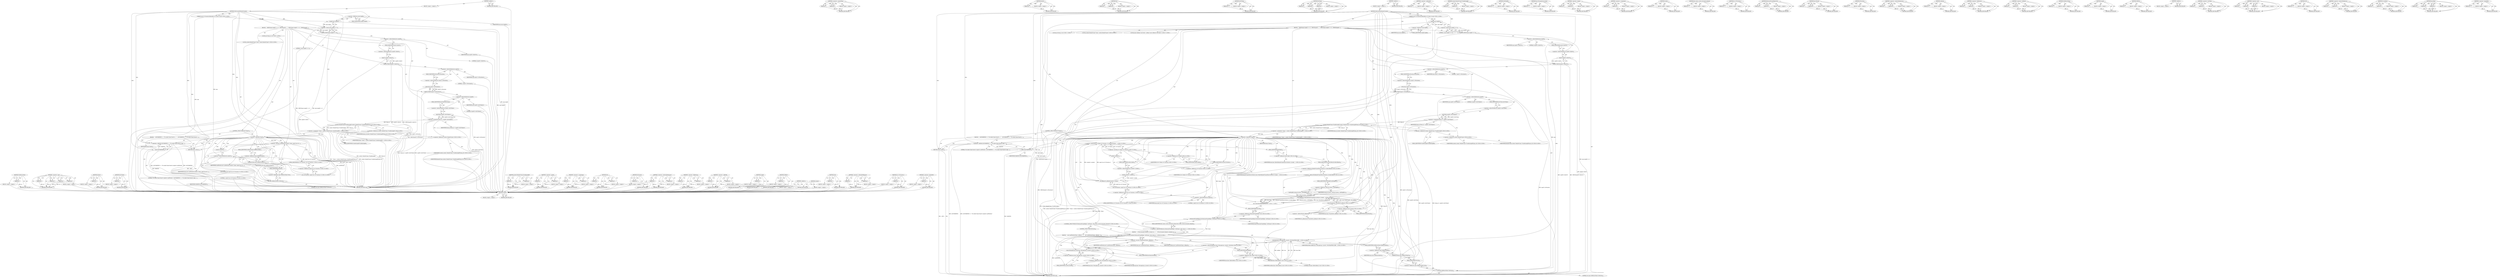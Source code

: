 digraph "&lt;operator&gt;.logicalNot" {
vulnerable_189 [label=<(METHOD,GetReturnValue)>];
vulnerable_190 [label=<(PARAM,p1)>];
vulnerable_191 [label=<(BLOCK,&lt;empty&gt;,&lt;empty&gt;)>];
vulnerable_192 [label=<(METHOD_RETURN,ANY)>];
vulnerable_170 [label=<(METHOD,&lt;operator&gt;.new)>];
vulnerable_171 [label=<(PARAM,p1)>];
vulnerable_172 [label=<(PARAM,p2)>];
vulnerable_173 [label=<(PARAM,p3)>];
vulnerable_174 [label=<(PARAM,p4)>];
vulnerable_175 [label=<(BLOCK,&lt;empty&gt;,&lt;empty&gt;)>];
vulnerable_176 [label=<(METHOD_RETURN,ANY)>];
vulnerable_125 [label=<(METHOD,IsInt32)>];
vulnerable_126 [label=<(PARAM,p1)>];
vulnerable_127 [label=<(BLOCK,&lt;empty&gt;,&lt;empty&gt;)>];
vulnerable_128 [label=<(METHOD_RETURN,ANY)>];
vulnerable_148 [label=<(METHOD,Int32Value)>];
vulnerable_149 [label=<(PARAM,p1)>];
vulnerable_150 [label=<(BLOCK,&lt;empty&gt;,&lt;empty&gt;)>];
vulnerable_151 [label=<(METHOD_RETURN,ANY)>];
vulnerable_6 [label=<(METHOD,&lt;global&gt;)<SUB>1</SUB>>];
vulnerable_7 [label=<(BLOCK,&lt;empty&gt;,&lt;empty&gt;)<SUB>1</SUB>>];
vulnerable_8 [label=<(METHOD,OnDocumentElementCreated)<SUB>1</SUB>>];
vulnerable_9 [label="<(PARAM,const v8::FunctionCallbackInfo&lt;v8::Value&gt;&amp; args)<SUB>2</SUB>>"];
vulnerable_10 [label=<(BLOCK,{
   CHECK(args.Length() == 2);
  CHECK(args[0]...,{
   CHECK(args.Length() == 2);
  CHECK(args[0]...)<SUB>2</SUB>>];
vulnerable_11 [label=<(CHECK,CHECK(args.Length() == 2))<SUB>3</SUB>>];
vulnerable_12 [label=<(&lt;operator&gt;.equals,args.Length() == 2)<SUB>3</SUB>>];
vulnerable_13 [label=<(Length,args.Length())<SUB>3</SUB>>];
vulnerable_14 [label=<(&lt;operator&gt;.fieldAccess,args.Length)<SUB>3</SUB>>];
vulnerable_15 [label=<(IDENTIFIER,args,args.Length())<SUB>3</SUB>>];
vulnerable_16 [label=<(FIELD_IDENTIFIER,Length,Length)<SUB>3</SUB>>];
vulnerable_17 [label=<(LITERAL,2,args.Length() == 2)<SUB>3</SUB>>];
vulnerable_18 [label=<(CHECK,CHECK(args[0]-&gt;IsInt32()))<SUB>4</SUB>>];
vulnerable_19 [label=<(IsInt32,args[0]-&gt;IsInt32())<SUB>4</SUB>>];
vulnerable_20 [label=<(&lt;operator&gt;.indirectFieldAccess,args[0]-&gt;IsInt32)<SUB>4</SUB>>];
vulnerable_21 [label=<(&lt;operator&gt;.indirectIndexAccess,args[0])<SUB>4</SUB>>];
vulnerable_22 [label=<(IDENTIFIER,args,args[0]-&gt;IsInt32())<SUB>4</SUB>>];
vulnerable_23 [label=<(LITERAL,0,args[0]-&gt;IsInt32())<SUB>4</SUB>>];
vulnerable_24 [label=<(FIELD_IDENTIFIER,IsInt32,IsInt32)<SUB>4</SUB>>];
vulnerable_25 [label=<(CHECK,CHECK(args[1]-&gt;IsFunction()))<SUB>5</SUB>>];
vulnerable_26 [label=<(IsFunction,args[1]-&gt;IsFunction())<SUB>5</SUB>>];
vulnerable_27 [label=<(&lt;operator&gt;.indirectFieldAccess,args[1]-&gt;IsFunction)<SUB>5</SUB>>];
vulnerable_28 [label=<(&lt;operator&gt;.indirectIndexAccess,args[1])<SUB>5</SUB>>];
vulnerable_29 [label=<(IDENTIFIER,args,args[1]-&gt;IsFunction())<SUB>5</SUB>>];
vulnerable_30 [label=<(LITERAL,1,args[1]-&gt;IsFunction())<SUB>5</SUB>>];
vulnerable_31 [label=<(FIELD_IDENTIFIER,IsFunction,IsFunction)<SUB>5</SUB>>];
vulnerable_32 [label="<(LOCAL,int frame_id: int)<SUB>7</SUB>>"];
vulnerable_33 [label=<(&lt;operator&gt;.assignment,frame_id = args[0]-&gt;Int32Value())<SUB>7</SUB>>];
vulnerable_34 [label=<(IDENTIFIER,frame_id,frame_id = args[0]-&gt;Int32Value())<SUB>7</SUB>>];
vulnerable_35 [label=<(Int32Value,args[0]-&gt;Int32Value())<SUB>7</SUB>>];
vulnerable_36 [label=<(&lt;operator&gt;.indirectFieldAccess,args[0]-&gt;Int32Value)<SUB>7</SUB>>];
vulnerable_37 [label=<(&lt;operator&gt;.indirectIndexAccess,args[0])<SUB>7</SUB>>];
vulnerable_38 [label=<(IDENTIFIER,args,args[0]-&gt;Int32Value())<SUB>7</SUB>>];
vulnerable_39 [label=<(LITERAL,0,args[0]-&gt;Int32Value())<SUB>7</SUB>>];
vulnerable_40 [label=<(FIELD_IDENTIFIER,Int32Value,Int32Value)<SUB>7</SUB>>];
vulnerable_41 [label="<(LOCAL,content.RenderFrame* frame: content.RenderFrame*)<SUB>9</SUB>>"];
vulnerable_42 [label="<(&lt;operator&gt;.assignment,* frame = content::RenderFrame::FromRoutingID(f...)<SUB>9</SUB>>"];
vulnerable_43 [label="<(IDENTIFIER,frame,* frame = content::RenderFrame::FromRoutingID(f...)<SUB>9</SUB>>"];
vulnerable_44 [label="<(content.RenderFrame.FromRoutingID,content::RenderFrame::FromRoutingID(frame_id))<SUB>9</SUB>>"];
vulnerable_45 [label="<(&lt;operator&gt;.fieldAccess,content::RenderFrame::FromRoutingID)<SUB>9</SUB>>"];
vulnerable_46 [label="<(&lt;operator&gt;.fieldAccess,content::RenderFrame)<SUB>9</SUB>>"];
vulnerable_47 [label="<(IDENTIFIER,content,content::RenderFrame::FromRoutingID(frame_id))<SUB>9</SUB>>"];
vulnerable_48 [label="<(IDENTIFIER,RenderFrame,content::RenderFrame::FromRoutingID(frame_id))<SUB>9</SUB>>"];
vulnerable_49 [label=<(FIELD_IDENTIFIER,FromRoutingID,FromRoutingID)<SUB>9</SUB>>];
vulnerable_50 [label="<(IDENTIFIER,frame_id,content::RenderFrame::FromRoutingID(frame_id))<SUB>9</SUB>>"];
vulnerable_51 [label=<(CONTROL_STRUCTURE,IF,if (!frame))<SUB>10</SUB>>];
vulnerable_52 [label=<(&lt;operator&gt;.logicalNot,!frame)<SUB>10</SUB>>];
vulnerable_53 [label=<(IDENTIFIER,frame,!frame)<SUB>10</SUB>>];
vulnerable_54 [label=<(BLOCK,{
    LOG(WARNING) &lt;&lt; &quot;No render frame found to...,{
    LOG(WARNING) &lt;&lt; &quot;No render frame found to...)<SUB>10</SUB>>];
vulnerable_55 [label=<(&lt;operator&gt;.shiftLeft,LOG(WARNING) &lt;&lt; &quot;No render frame found to regis...)<SUB>11</SUB>>];
vulnerable_56 [label=<(LOG,LOG(WARNING))<SUB>11</SUB>>];
vulnerable_57 [label=<(IDENTIFIER,WARNING,LOG(WARNING))<SUB>11</SUB>>];
vulnerable_58 [label=<(LITERAL,&quot;No render frame found to register LoadWatcher.&quot;,LOG(WARNING) &lt;&lt; &quot;No render frame found to regis...)<SUB>11</SUB>>];
vulnerable_59 [label=<(RETURN,return;,return;)<SUB>12</SUB>>];
vulnerable_60 [label=<(&lt;operator&gt;.new,new LoadWatcher(context(), frame, args[1].As&lt;v8...)<SUB>15</SUB>>];
vulnerable_61 [label=<(IDENTIFIER,LoadWatcher,new LoadWatcher(context(), frame, args[1].As&lt;v8...)<SUB>15</SUB>>];
vulnerable_62 [label=<(context,context())<SUB>15</SUB>>];
vulnerable_63 [label=<(IDENTIFIER,frame,new LoadWatcher(context(), frame, args[1].As&lt;v8...)<SUB>15</SUB>>];
vulnerable_64 [label="<(As&lt;v8.Function&gt;,args[1].As&lt;v8::Function&gt;())<SUB>15</SUB>>"];
vulnerable_65 [label="<(&lt;operator&gt;.fieldAccess,args[1].As&lt;v8::Function&gt;)<SUB>15</SUB>>"];
vulnerable_66 [label=<(&lt;operator&gt;.indirectIndexAccess,args[1])<SUB>15</SUB>>];
vulnerable_67 [label="<(IDENTIFIER,args,args[1].As&lt;v8::Function&gt;())<SUB>15</SUB>>"];
vulnerable_68 [label="<(LITERAL,1,args[1].As&lt;v8::Function&gt;())<SUB>15</SUB>>"];
vulnerable_69 [label="<(FIELD_IDENTIFIER,As&lt;v8::Function&gt;,As&lt;v8::Function&gt;)<SUB>15</SUB>>"];
vulnerable_70 [label=<(Set,args.GetReturnValue().Set(true))<SUB>17</SUB>>];
vulnerable_71 [label=<(&lt;operator&gt;.fieldAccess,args.GetReturnValue().Set)<SUB>17</SUB>>];
vulnerable_72 [label=<(GetReturnValue,args.GetReturnValue())<SUB>17</SUB>>];
vulnerable_73 [label=<(&lt;operator&gt;.fieldAccess,args.GetReturnValue)<SUB>17</SUB>>];
vulnerable_74 [label=<(IDENTIFIER,args,args.GetReturnValue())<SUB>17</SUB>>];
vulnerable_75 [label=<(FIELD_IDENTIFIER,GetReturnValue,GetReturnValue)<SUB>17</SUB>>];
vulnerable_76 [label=<(FIELD_IDENTIFIER,Set,Set)<SUB>17</SUB>>];
vulnerable_77 [label=<(LITERAL,true,args.GetReturnValue().Set(true))<SUB>17</SUB>>];
vulnerable_78 [label=<(METHOD_RETURN,void)<SUB>1</SUB>>];
vulnerable_80 [label=<(METHOD_RETURN,ANY)<SUB>1</SUB>>];
vulnerable_152 [label=<(METHOD,content.RenderFrame.FromRoutingID)>];
vulnerable_153 [label=<(PARAM,p1)>];
vulnerable_154 [label=<(PARAM,p2)>];
vulnerable_155 [label=<(BLOCK,&lt;empty&gt;,&lt;empty&gt;)>];
vulnerable_156 [label=<(METHOD_RETURN,ANY)>];
vulnerable_111 [label=<(METHOD,&lt;operator&gt;.equals)>];
vulnerable_112 [label=<(PARAM,p1)>];
vulnerable_113 [label=<(PARAM,p2)>];
vulnerable_114 [label=<(BLOCK,&lt;empty&gt;,&lt;empty&gt;)>];
vulnerable_115 [label=<(METHOD_RETURN,ANY)>];
vulnerable_143 [label=<(METHOD,&lt;operator&gt;.assignment)>];
vulnerable_144 [label=<(PARAM,p1)>];
vulnerable_145 [label=<(PARAM,p2)>];
vulnerable_146 [label=<(BLOCK,&lt;empty&gt;,&lt;empty&gt;)>];
vulnerable_147 [label=<(METHOD_RETURN,ANY)>];
vulnerable_184 [label=<(METHOD,Set)>];
vulnerable_185 [label=<(PARAM,p1)>];
vulnerable_186 [label=<(PARAM,p2)>];
vulnerable_187 [label=<(BLOCK,&lt;empty&gt;,&lt;empty&gt;)>];
vulnerable_188 [label=<(METHOD_RETURN,ANY)>];
vulnerable_139 [label=<(METHOD,IsFunction)>];
vulnerable_140 [label=<(PARAM,p1)>];
vulnerable_141 [label=<(BLOCK,&lt;empty&gt;,&lt;empty&gt;)>];
vulnerable_142 [label=<(METHOD_RETURN,ANY)>];
vulnerable_134 [label=<(METHOD,&lt;operator&gt;.indirectIndexAccess)>];
vulnerable_135 [label=<(PARAM,p1)>];
vulnerable_136 [label=<(PARAM,p2)>];
vulnerable_137 [label=<(BLOCK,&lt;empty&gt;,&lt;empty&gt;)>];
vulnerable_138 [label=<(METHOD_RETURN,ANY)>];
vulnerable_120 [label=<(METHOD,&lt;operator&gt;.fieldAccess)>];
vulnerable_121 [label=<(PARAM,p1)>];
vulnerable_122 [label=<(PARAM,p2)>];
vulnerable_123 [label=<(BLOCK,&lt;empty&gt;,&lt;empty&gt;)>];
vulnerable_124 [label=<(METHOD_RETURN,ANY)>];
vulnerable_161 [label=<(METHOD,&lt;operator&gt;.shiftLeft)>];
vulnerable_162 [label=<(PARAM,p1)>];
vulnerable_163 [label=<(PARAM,p2)>];
vulnerable_164 [label=<(BLOCK,&lt;empty&gt;,&lt;empty&gt;)>];
vulnerable_165 [label=<(METHOD_RETURN,ANY)>];
vulnerable_116 [label=<(METHOD,Length)>];
vulnerable_117 [label=<(PARAM,p1)>];
vulnerable_118 [label=<(BLOCK,&lt;empty&gt;,&lt;empty&gt;)>];
vulnerable_119 [label=<(METHOD_RETURN,ANY)>];
vulnerable_107 [label=<(METHOD,CHECK)>];
vulnerable_108 [label=<(PARAM,p1)>];
vulnerable_109 [label=<(BLOCK,&lt;empty&gt;,&lt;empty&gt;)>];
vulnerable_110 [label=<(METHOD_RETURN,ANY)>];
vulnerable_101 [label=<(METHOD,&lt;global&gt;)<SUB>1</SUB>>];
vulnerable_102 [label=<(BLOCK,&lt;empty&gt;,&lt;empty&gt;)>];
vulnerable_103 [label=<(METHOD_RETURN,ANY)>];
vulnerable_177 [label=<(METHOD,context)>];
vulnerable_178 [label=<(BLOCK,&lt;empty&gt;,&lt;empty&gt;)>];
vulnerable_179 [label=<(METHOD_RETURN,ANY)>];
vulnerable_166 [label=<(METHOD,LOG)>];
vulnerable_167 [label=<(PARAM,p1)>];
vulnerable_168 [label=<(BLOCK,&lt;empty&gt;,&lt;empty&gt;)>];
vulnerable_169 [label=<(METHOD_RETURN,ANY)>];
vulnerable_129 [label=<(METHOD,&lt;operator&gt;.indirectFieldAccess)>];
vulnerable_130 [label=<(PARAM,p1)>];
vulnerable_131 [label=<(PARAM,p2)>];
vulnerable_132 [label=<(BLOCK,&lt;empty&gt;,&lt;empty&gt;)>];
vulnerable_133 [label=<(METHOD_RETURN,ANY)>];
vulnerable_180 [label=<(METHOD,As&lt;v8.Function&gt;)>];
vulnerable_181 [label=<(PARAM,p1)>];
vulnerable_182 [label=<(BLOCK,&lt;empty&gt;,&lt;empty&gt;)>];
vulnerable_183 [label=<(METHOD_RETURN,ANY)>];
vulnerable_157 [label=<(METHOD,&lt;operator&gt;.logicalNot)>];
vulnerable_158 [label=<(PARAM,p1)>];
vulnerable_159 [label=<(BLOCK,&lt;empty&gt;,&lt;empty&gt;)>];
vulnerable_160 [label=<(METHOD_RETURN,ANY)>];
fixed_256 [label=<(METHOD,context)>];
fixed_257 [label=<(BLOCK,&lt;empty&gt;,&lt;empty&gt;)>];
fixed_258 [label=<(METHOD_RETURN,ANY)>];
fixed_237 [label=<(METHOD,&lt;operator&gt;.greaterThan)>];
fixed_238 [label=<(PARAM,p1)>];
fixed_239 [label=<(PARAM,p2)>];
fixed_240 [label=<(BLOCK,&lt;empty&gt;,&lt;empty&gt;)>];
fixed_241 [label=<(METHOD_RETURN,ANY)>];
fixed_192 [label=<(METHOD,IsInt32)>];
fixed_193 [label=<(PARAM,p1)>];
fixed_194 [label=<(BLOCK,&lt;empty&gt;,&lt;empty&gt;)>];
fixed_195 [label=<(METHOD_RETURN,ANY)>];
fixed_311 [label=<(METHOD,Set)>];
fixed_312 [label=<(PARAM,p1)>];
fixed_313 [label=<(PARAM,p2)>];
fixed_314 [label=<(BLOCK,&lt;empty&gt;,&lt;empty&gt;)>];
fixed_315 [label=<(METHOD_RETURN,ANY)>];
fixed_215 [label=<(METHOD,Int32Value)>];
fixed_216 [label=<(PARAM,p1)>];
fixed_217 [label=<(BLOCK,&lt;empty&gt;,&lt;empty&gt;)>];
fixed_218 [label=<(METHOD_RETURN,ANY)>];
fixed_295 [label=<(METHOD,PostTask)>];
fixed_296 [label=<(PARAM,p1)>];
fixed_297 [label=<(PARAM,p2)>];
fixed_298 [label=<(PARAM,p3)>];
fixed_299 [label=<(BLOCK,&lt;empty&gt;,&lt;empty&gt;)>];
fixed_300 [label=<(METHOD_RETURN,ANY)>];
fixed_6 [label=<(METHOD,&lt;global&gt;)<SUB>1</SUB>>];
fixed_7 [label=<(BLOCK,&lt;empty&gt;,&lt;empty&gt;)<SUB>1</SUB>>];
fixed_8 [label=<(METHOD,OnDocumentElementCreated)<SUB>1</SUB>>];
fixed_9 [label="<(PARAM,const v8::FunctionCallbackInfo&lt;v8::Value&gt;&amp; args)<SUB>2</SUB>>"];
fixed_10 [label=<(BLOCK,{
   CHECK(args.Length() == 2);
  CHECK(args[0]...,{
   CHECK(args.Length() == 2);
  CHECK(args[0]...)<SUB>2</SUB>>];
fixed_11 [label=<(CHECK,CHECK(args.Length() == 2))<SUB>3</SUB>>];
fixed_12 [label=<(&lt;operator&gt;.equals,args.Length() == 2)<SUB>3</SUB>>];
fixed_13 [label=<(Length,args.Length())<SUB>3</SUB>>];
fixed_14 [label=<(&lt;operator&gt;.fieldAccess,args.Length)<SUB>3</SUB>>];
fixed_15 [label=<(IDENTIFIER,args,args.Length())<SUB>3</SUB>>];
fixed_16 [label=<(FIELD_IDENTIFIER,Length,Length)<SUB>3</SUB>>];
fixed_17 [label=<(LITERAL,2,args.Length() == 2)<SUB>3</SUB>>];
fixed_18 [label=<(CHECK,CHECK(args[0]-&gt;IsInt32()))<SUB>4</SUB>>];
fixed_19 [label=<(IsInt32,args[0]-&gt;IsInt32())<SUB>4</SUB>>];
fixed_20 [label=<(&lt;operator&gt;.indirectFieldAccess,args[0]-&gt;IsInt32)<SUB>4</SUB>>];
fixed_21 [label=<(&lt;operator&gt;.indirectIndexAccess,args[0])<SUB>4</SUB>>];
fixed_22 [label=<(IDENTIFIER,args,args[0]-&gt;IsInt32())<SUB>4</SUB>>];
fixed_23 [label=<(LITERAL,0,args[0]-&gt;IsInt32())<SUB>4</SUB>>];
fixed_24 [label=<(FIELD_IDENTIFIER,IsInt32,IsInt32)<SUB>4</SUB>>];
fixed_25 [label=<(CHECK,CHECK(args[1]-&gt;IsFunction()))<SUB>5</SUB>>];
fixed_26 [label=<(IsFunction,args[1]-&gt;IsFunction())<SUB>5</SUB>>];
fixed_27 [label=<(&lt;operator&gt;.indirectFieldAccess,args[1]-&gt;IsFunction)<SUB>5</SUB>>];
fixed_28 [label=<(&lt;operator&gt;.indirectIndexAccess,args[1])<SUB>5</SUB>>];
fixed_29 [label=<(IDENTIFIER,args,args[1]-&gt;IsFunction())<SUB>5</SUB>>];
fixed_30 [label=<(LITERAL,1,args[1]-&gt;IsFunction())<SUB>5</SUB>>];
fixed_31 [label=<(FIELD_IDENTIFIER,IsFunction,IsFunction)<SUB>5</SUB>>];
fixed_32 [label="<(LOCAL,int frame_id: int)<SUB>7</SUB>>"];
fixed_33 [label=<(&lt;operator&gt;.assignment,frame_id = args[0]-&gt;Int32Value())<SUB>7</SUB>>];
fixed_34 [label=<(IDENTIFIER,frame_id,frame_id = args[0]-&gt;Int32Value())<SUB>7</SUB>>];
fixed_35 [label=<(Int32Value,args[0]-&gt;Int32Value())<SUB>7</SUB>>];
fixed_36 [label=<(&lt;operator&gt;.indirectFieldAccess,args[0]-&gt;Int32Value)<SUB>7</SUB>>];
fixed_37 [label=<(&lt;operator&gt;.indirectIndexAccess,args[0])<SUB>7</SUB>>];
fixed_38 [label=<(IDENTIFIER,args,args[0]-&gt;Int32Value())<SUB>7</SUB>>];
fixed_39 [label=<(LITERAL,0,args[0]-&gt;Int32Value())<SUB>7</SUB>>];
fixed_40 [label=<(FIELD_IDENTIFIER,Int32Value,Int32Value)<SUB>7</SUB>>];
fixed_41 [label="<(LOCAL,content.RenderFrame* frame: content.RenderFrame*)<SUB>9</SUB>>"];
fixed_42 [label="<(&lt;operator&gt;.assignment,* frame = content::RenderFrame::FromRoutingID(f...)<SUB>9</SUB>>"];
fixed_43 [label="<(IDENTIFIER,frame,* frame = content::RenderFrame::FromRoutingID(f...)<SUB>9</SUB>>"];
fixed_44 [label="<(content.RenderFrame.FromRoutingID,content::RenderFrame::FromRoutingID(frame_id))<SUB>9</SUB>>"];
fixed_45 [label="<(&lt;operator&gt;.fieldAccess,content::RenderFrame::FromRoutingID)<SUB>9</SUB>>"];
fixed_46 [label="<(&lt;operator&gt;.fieldAccess,content::RenderFrame)<SUB>9</SUB>>"];
fixed_47 [label="<(IDENTIFIER,content,content::RenderFrame::FromRoutingID(frame_id))<SUB>9</SUB>>"];
fixed_48 [label="<(IDENTIFIER,RenderFrame,content::RenderFrame::FromRoutingID(frame_id))<SUB>9</SUB>>"];
fixed_49 [label=<(FIELD_IDENTIFIER,FromRoutingID,FromRoutingID)<SUB>9</SUB>>];
fixed_50 [label="<(IDENTIFIER,frame_id,content::RenderFrame::FromRoutingID(frame_id))<SUB>9</SUB>>"];
fixed_51 [label=<(CONTROL_STRUCTURE,IF,if (!frame))<SUB>10</SUB>>];
fixed_52 [label=<(&lt;operator&gt;.logicalNot,!frame)<SUB>10</SUB>>];
fixed_53 [label=<(IDENTIFIER,frame,!frame)<SUB>10</SUB>>];
fixed_54 [label=<(BLOCK,{
    LOG(WARNING) &lt;&lt; &quot;No render frame found to...,{
    LOG(WARNING) &lt;&lt; &quot;No render frame found to...)<SUB>10</SUB>>];
fixed_55 [label=<(&lt;operator&gt;.shiftLeft,LOG(WARNING) &lt;&lt; &quot;No render frame found to regis...)<SUB>11</SUB>>];
fixed_56 [label=<(LOG,LOG(WARNING))<SUB>11</SUB>>];
fixed_57 [label=<(IDENTIFIER,WARNING,LOG(WARNING))<SUB>11</SUB>>];
fixed_58 [label=<(LITERAL,&quot;No render frame found to register LoadWatcher.&quot;,LOG(WARNING) &lt;&lt; &quot;No render frame found to regis...)<SUB>11</SUB>>];
fixed_59 [label=<(RETURN,return;,return;)<SUB>12</SUB>>];
fixed_60 [label="<(&lt;operator&gt;.greaterThan,v8::Global&lt;v8::Function&gt; v8_callback(context()-...)<SUB>15</SUB>>"];
fixed_61 [label="<(&lt;operator&gt;.lessThan,v8::Global&lt;v8::Function)<SUB>15</SUB>>"];
fixed_62 [label="<(&lt;operator&gt;.fieldAccess,v8::Global)<SUB>15</SUB>>"];
fixed_63 [label="<(IDENTIFIER,v8,v8::Global&lt;v8::Function)<SUB>15</SUB>>"];
fixed_64 [label=<(FIELD_IDENTIFIER,Global,Global)<SUB>15</SUB>>];
fixed_65 [label="<(&lt;operator&gt;.fieldAccess,v8::Function)<SUB>15</SUB>>"];
fixed_66 [label="<(IDENTIFIER,v8,v8::Global&lt;v8::Function)<SUB>15</SUB>>"];
fixed_67 [label=<(FIELD_IDENTIFIER,Function,Function)<SUB>15</SUB>>];
fixed_68 [label=<(v8_callback,v8_callback(context()-&gt;isolate(),
             ...)<SUB>15</SUB>>];
fixed_69 [label=<(isolate,context()-&gt;isolate())<SUB>15</SUB>>];
fixed_70 [label=<(&lt;operator&gt;.indirectFieldAccess,context()-&gt;isolate)<SUB>15</SUB>>];
fixed_71 [label=<(context,context())<SUB>15</SUB>>];
fixed_72 [label=<(FIELD_IDENTIFIER,isolate,isolate)<SUB>15</SUB>>];
fixed_73 [label="<(As&lt;v8.Function&gt;,args[1].As&lt;v8::Function&gt;())<SUB>16</SUB>>"];
fixed_74 [label="<(&lt;operator&gt;.fieldAccess,args[1].As&lt;v8::Function&gt;)<SUB>16</SUB>>"];
fixed_75 [label=<(&lt;operator&gt;.indirectIndexAccess,args[1])<SUB>16</SUB>>];
fixed_76 [label="<(IDENTIFIER,args,args[1].As&lt;v8::Function&gt;())<SUB>16</SUB>>"];
fixed_77 [label="<(LITERAL,1,args[1].As&lt;v8::Function&gt;())<SUB>16</SUB>>"];
fixed_78 [label="<(FIELD_IDENTIFIER,As&lt;v8::Function&gt;,As&lt;v8::Function&gt;)<SUB>16</SUB>>"];
fixed_79 [label="<(LOCAL,base.Callback&lt;void (bool)&gt; callback: base.Callback&lt;void (bool)&gt;)<SUB>17</SUB>>"];
fixed_80 [label="<(callback,callback(
      base::Bind(&amp;RenderFrameObserver...)<SUB>17</SUB>>"];
fixed_81 [label="<(base.Bind,base::Bind(&amp;RenderFrameObserverNatives::InvokeC...)<SUB>18</SUB>>"];
fixed_82 [label="<(&lt;operator&gt;.fieldAccess,base::Bind)<SUB>18</SUB>>"];
fixed_83 [label="<(IDENTIFIER,base,base::Bind(&amp;RenderFrameObserverNatives::InvokeC...)<SUB>18</SUB>>"];
fixed_84 [label=<(FIELD_IDENTIFIER,Bind,Bind)<SUB>18</SUB>>];
fixed_85 [label="<(&lt;operator&gt;.addressOf,&amp;RenderFrameObserverNatives::InvokeCallback)<SUB>18</SUB>>"];
fixed_86 [label="<(&lt;operator&gt;.fieldAccess,RenderFrameObserverNatives::InvokeCallback)<SUB>18</SUB>>"];
fixed_87 [label="<(IDENTIFIER,RenderFrameObserverNatives,base::Bind(&amp;RenderFrameObserverNatives::InvokeC...)<SUB>18</SUB>>"];
fixed_88 [label=<(FIELD_IDENTIFIER,InvokeCallback,InvokeCallback)<SUB>18</SUB>>];
fixed_89 [label=<(GetWeakPtr,weak_ptr_factory_.GetWeakPtr())<SUB>19</SUB>>];
fixed_90 [label=<(&lt;operator&gt;.fieldAccess,weak_ptr_factory_.GetWeakPtr)<SUB>19</SUB>>];
fixed_91 [label=<(IDENTIFIER,weak_ptr_factory_,weak_ptr_factory_.GetWeakPtr())<SUB>19</SUB>>];
fixed_92 [label=<(FIELD_IDENTIFIER,GetWeakPtr,GetWeakPtr)<SUB>19</SUB>>];
fixed_93 [label="<(base.Passed,base::Passed(&amp;v8_callback))<SUB>19</SUB>>"];
fixed_94 [label="<(&lt;operator&gt;.fieldAccess,base::Passed)<SUB>19</SUB>>"];
fixed_95 [label="<(IDENTIFIER,base,base::Passed(&amp;v8_callback))<SUB>19</SUB>>"];
fixed_96 [label=<(FIELD_IDENTIFIER,Passed,Passed)<SUB>19</SUB>>];
fixed_97 [label=<(&lt;operator&gt;.addressOf,&amp;v8_callback)<SUB>19</SUB>>];
fixed_98 [label="<(IDENTIFIER,v8_callback,base::Passed(&amp;v8_callback))<SUB>19</SUB>>"];
fixed_99 [label="<(CONTROL_STRUCTURE,IF,if (ExtensionFrameHelper::Get(frame)-&gt;did_create_current_document_element()))<SUB>20</SUB>>"];
fixed_100 [label="<(did_create_current_document_element,ExtensionFrameHelper::Get(frame)-&gt;did_create_cu...)<SUB>20</SUB>>"];
fixed_101 [label="<(&lt;operator&gt;.indirectFieldAccess,ExtensionFrameHelper::Get(frame)-&gt;did_create_cu...)<SUB>20</SUB>>"];
fixed_102 [label="<(ExtensionFrameHelper.Get,ExtensionFrameHelper::Get(frame))<SUB>20</SUB>>"];
fixed_103 [label="<(&lt;operator&gt;.fieldAccess,ExtensionFrameHelper::Get)<SUB>20</SUB>>"];
fixed_104 [label="<(IDENTIFIER,ExtensionFrameHelper,ExtensionFrameHelper::Get(frame))<SUB>20</SUB>>"];
fixed_105 [label=<(FIELD_IDENTIFIER,Get,Get)<SUB>20</SUB>>];
fixed_106 [label="<(IDENTIFIER,frame,ExtensionFrameHelper::Get(frame))<SUB>20</SUB>>"];
fixed_107 [label=<(FIELD_IDENTIFIER,did_create_current_document_element,did_create_current_document_element)<SUB>20</SUB>>];
fixed_108 [label=<(BLOCK,{
    // If the document element is already cre...,{
    // If the document element is already cre...)<SUB>20</SUB>>];
fixed_109 [label="<(PostTask,base::MessageLoop::current()-&gt;PostTask(FROM_HER...)<SUB>24</SUB>>"];
fixed_110 [label="<(&lt;operator&gt;.indirectFieldAccess,base::MessageLoop::current()-&gt;PostTask)<SUB>24</SUB>>"];
fixed_111 [label="<(base.MessageLoop.current,base::MessageLoop::current())<SUB>24</SUB>>"];
fixed_112 [label="<(&lt;operator&gt;.fieldAccess,base::MessageLoop::current)<SUB>24</SUB>>"];
fixed_113 [label="<(&lt;operator&gt;.fieldAccess,base::MessageLoop)<SUB>24</SUB>>"];
fixed_114 [label="<(IDENTIFIER,base,base::MessageLoop::current())<SUB>24</SUB>>"];
fixed_115 [label="<(IDENTIFIER,MessageLoop,base::MessageLoop::current())<SUB>24</SUB>>"];
fixed_116 [label=<(FIELD_IDENTIFIER,current,current)<SUB>24</SUB>>];
fixed_117 [label=<(FIELD_IDENTIFIER,PostTask,PostTask)<SUB>24</SUB>>];
fixed_118 [label="<(IDENTIFIER,FROM_HERE,base::MessageLoop::current()-&gt;PostTask(FROM_HER...)<SUB>24</SUB>>"];
fixed_119 [label="<(base.Bind,base::Bind(callback, true))<SUB>25</SUB>>"];
fixed_120 [label="<(&lt;operator&gt;.fieldAccess,base::Bind)<SUB>25</SUB>>"];
fixed_121 [label="<(IDENTIFIER,base,base::Bind(callback, true))<SUB>25</SUB>>"];
fixed_122 [label=<(FIELD_IDENTIFIER,Bind,Bind)<SUB>25</SUB>>];
fixed_123 [label="<(IDENTIFIER,callback,base::Bind(callback, true))<SUB>25</SUB>>"];
fixed_124 [label="<(LITERAL,true,base::Bind(callback, true))<SUB>25</SUB>>"];
fixed_125 [label=<(CONTROL_STRUCTURE,ELSE,else)<SUB>26</SUB>>];
fixed_126 [label=<(BLOCK,{
    new LoadWatcher(frame, callback);
  },{
    new LoadWatcher(frame, callback);
  })<SUB>26</SUB>>];
fixed_127 [label=<(&lt;operator&gt;.new,new LoadWatcher(frame, callback))<SUB>27</SUB>>];
fixed_128 [label=<(IDENTIFIER,LoadWatcher,new LoadWatcher(frame, callback))<SUB>27</SUB>>];
fixed_129 [label=<(IDENTIFIER,frame,new LoadWatcher(frame, callback))<SUB>27</SUB>>];
fixed_130 [label=<(IDENTIFIER,callback,new LoadWatcher(frame, callback))<SUB>27</SUB>>];
fixed_131 [label=<(Set,args.GetReturnValue().Set(true))<SUB>30</SUB>>];
fixed_132 [label=<(&lt;operator&gt;.fieldAccess,args.GetReturnValue().Set)<SUB>30</SUB>>];
fixed_133 [label=<(GetReturnValue,args.GetReturnValue())<SUB>30</SUB>>];
fixed_134 [label=<(&lt;operator&gt;.fieldAccess,args.GetReturnValue)<SUB>30</SUB>>];
fixed_135 [label=<(IDENTIFIER,args,args.GetReturnValue())<SUB>30</SUB>>];
fixed_136 [label=<(FIELD_IDENTIFIER,GetReturnValue,GetReturnValue)<SUB>30</SUB>>];
fixed_137 [label=<(FIELD_IDENTIFIER,Set,Set)<SUB>30</SUB>>];
fixed_138 [label=<(LITERAL,true,args.GetReturnValue().Set(true))<SUB>30</SUB>>];
fixed_139 [label=<(METHOD_RETURN,void)<SUB>1</SUB>>];
fixed_141 [label=<(METHOD_RETURN,ANY)<SUB>1</SUB>>];
fixed_273 [label=<(METHOD,&lt;operator&gt;.addressOf)>];
fixed_274 [label=<(PARAM,p1)>];
fixed_275 [label=<(BLOCK,&lt;empty&gt;,&lt;empty&gt;)>];
fixed_276 [label=<(METHOD_RETURN,ANY)>];
fixed_219 [label=<(METHOD,content.RenderFrame.FromRoutingID)>];
fixed_220 [label=<(PARAM,p1)>];
fixed_221 [label=<(PARAM,p2)>];
fixed_222 [label=<(BLOCK,&lt;empty&gt;,&lt;empty&gt;)>];
fixed_223 [label=<(METHOD_RETURN,ANY)>];
fixed_277 [label=<(METHOD,GetWeakPtr)>];
fixed_278 [label=<(PARAM,p1)>];
fixed_279 [label=<(BLOCK,&lt;empty&gt;,&lt;empty&gt;)>];
fixed_280 [label=<(METHOD_RETURN,ANY)>];
fixed_301 [label=<(METHOD,base.MessageLoop.current)>];
fixed_302 [label=<(PARAM,p1)>];
fixed_303 [label=<(BLOCK,&lt;empty&gt;,&lt;empty&gt;)>];
fixed_304 [label=<(METHOD_RETURN,ANY)>];
fixed_178 [label=<(METHOD,&lt;operator&gt;.equals)>];
fixed_179 [label=<(PARAM,p1)>];
fixed_180 [label=<(PARAM,p2)>];
fixed_181 [label=<(BLOCK,&lt;empty&gt;,&lt;empty&gt;)>];
fixed_182 [label=<(METHOD_RETURN,ANY)>];
fixed_210 [label=<(METHOD,&lt;operator&gt;.assignment)>];
fixed_211 [label=<(PARAM,p1)>];
fixed_212 [label=<(PARAM,p2)>];
fixed_213 [label=<(BLOCK,&lt;empty&gt;,&lt;empty&gt;)>];
fixed_214 [label=<(METHOD_RETURN,ANY)>];
fixed_252 [label=<(METHOD,isolate)>];
fixed_253 [label=<(PARAM,p1)>];
fixed_254 [label=<(BLOCK,&lt;empty&gt;,&lt;empty&gt;)>];
fixed_255 [label=<(METHOD_RETURN,ANY)>];
fixed_286 [label=<(METHOD,did_create_current_document_element)>];
fixed_287 [label=<(PARAM,p1)>];
fixed_288 [label=<(BLOCK,&lt;empty&gt;,&lt;empty&gt;)>];
fixed_289 [label=<(METHOD_RETURN,ANY)>];
fixed_259 [label=<(METHOD,As&lt;v8.Function&gt;)>];
fixed_260 [label=<(PARAM,p1)>];
fixed_261 [label=<(BLOCK,&lt;empty&gt;,&lt;empty&gt;)>];
fixed_262 [label=<(METHOD_RETURN,ANY)>];
fixed_290 [label=<(METHOD,ExtensionFrameHelper.Get)>];
fixed_291 [label=<(PARAM,p1)>];
fixed_292 [label=<(PARAM,p2)>];
fixed_293 [label=<(BLOCK,&lt;empty&gt;,&lt;empty&gt;)>];
fixed_294 [label=<(METHOD_RETURN,ANY)>];
fixed_281 [label=<(METHOD,base.Passed)>];
fixed_282 [label=<(PARAM,p1)>];
fixed_283 [label=<(PARAM,p2)>];
fixed_284 [label=<(BLOCK,&lt;empty&gt;,&lt;empty&gt;)>];
fixed_285 [label=<(METHOD_RETURN,ANY)>];
fixed_206 [label=<(METHOD,IsFunction)>];
fixed_207 [label=<(PARAM,p1)>];
fixed_208 [label=<(BLOCK,&lt;empty&gt;,&lt;empty&gt;)>];
fixed_209 [label=<(METHOD_RETURN,ANY)>];
fixed_201 [label=<(METHOD,&lt;operator&gt;.indirectIndexAccess)>];
fixed_202 [label=<(PARAM,p1)>];
fixed_203 [label=<(PARAM,p2)>];
fixed_204 [label=<(BLOCK,&lt;empty&gt;,&lt;empty&gt;)>];
fixed_205 [label=<(METHOD_RETURN,ANY)>];
fixed_263 [label=<(METHOD,callback)>];
fixed_264 [label=<(PARAM,p1)>];
fixed_265 [label=<(BLOCK,&lt;empty&gt;,&lt;empty&gt;)>];
fixed_266 [label=<(METHOD_RETURN,ANY)>];
fixed_187 [label=<(METHOD,&lt;operator&gt;.fieldAccess)>];
fixed_188 [label=<(PARAM,p1)>];
fixed_189 [label=<(PARAM,p2)>];
fixed_190 [label=<(BLOCK,&lt;empty&gt;,&lt;empty&gt;)>];
fixed_191 [label=<(METHOD_RETURN,ANY)>];
fixed_228 [label=<(METHOD,&lt;operator&gt;.shiftLeft)>];
fixed_229 [label=<(PARAM,p1)>];
fixed_230 [label=<(PARAM,p2)>];
fixed_231 [label=<(BLOCK,&lt;empty&gt;,&lt;empty&gt;)>];
fixed_232 [label=<(METHOD_RETURN,ANY)>];
fixed_316 [label=<(METHOD,GetReturnValue)>];
fixed_317 [label=<(PARAM,p1)>];
fixed_318 [label=<(BLOCK,&lt;empty&gt;,&lt;empty&gt;)>];
fixed_319 [label=<(METHOD_RETURN,ANY)>];
fixed_183 [label=<(METHOD,Length)>];
fixed_184 [label=<(PARAM,p1)>];
fixed_185 [label=<(BLOCK,&lt;empty&gt;,&lt;empty&gt;)>];
fixed_186 [label=<(METHOD_RETURN,ANY)>];
fixed_174 [label=<(METHOD,CHECK)>];
fixed_175 [label=<(PARAM,p1)>];
fixed_176 [label=<(BLOCK,&lt;empty&gt;,&lt;empty&gt;)>];
fixed_177 [label=<(METHOD_RETURN,ANY)>];
fixed_168 [label=<(METHOD,&lt;global&gt;)<SUB>1</SUB>>];
fixed_169 [label=<(BLOCK,&lt;empty&gt;,&lt;empty&gt;)>];
fixed_170 [label=<(METHOD_RETURN,ANY)>];
fixed_242 [label=<(METHOD,&lt;operator&gt;.lessThan)>];
fixed_243 [label=<(PARAM,p1)>];
fixed_244 [label=<(PARAM,p2)>];
fixed_245 [label=<(BLOCK,&lt;empty&gt;,&lt;empty&gt;)>];
fixed_246 [label=<(METHOD_RETURN,ANY)>];
fixed_305 [label=<(METHOD,&lt;operator&gt;.new)>];
fixed_306 [label=<(PARAM,p1)>];
fixed_307 [label=<(PARAM,p2)>];
fixed_308 [label=<(PARAM,p3)>];
fixed_309 [label=<(BLOCK,&lt;empty&gt;,&lt;empty&gt;)>];
fixed_310 [label=<(METHOD_RETURN,ANY)>];
fixed_233 [label=<(METHOD,LOG)>];
fixed_234 [label=<(PARAM,p1)>];
fixed_235 [label=<(BLOCK,&lt;empty&gt;,&lt;empty&gt;)>];
fixed_236 [label=<(METHOD_RETURN,ANY)>];
fixed_196 [label=<(METHOD,&lt;operator&gt;.indirectFieldAccess)>];
fixed_197 [label=<(PARAM,p1)>];
fixed_198 [label=<(PARAM,p2)>];
fixed_199 [label=<(BLOCK,&lt;empty&gt;,&lt;empty&gt;)>];
fixed_200 [label=<(METHOD_RETURN,ANY)>];
fixed_247 [label=<(METHOD,v8_callback)>];
fixed_248 [label=<(PARAM,p1)>];
fixed_249 [label=<(PARAM,p2)>];
fixed_250 [label=<(BLOCK,&lt;empty&gt;,&lt;empty&gt;)>];
fixed_251 [label=<(METHOD_RETURN,ANY)>];
fixed_267 [label=<(METHOD,base.Bind)>];
fixed_268 [label=<(PARAM,p1)>];
fixed_269 [label=<(PARAM,p2)>];
fixed_270 [label=<(PARAM,p3)>];
fixed_271 [label=<(BLOCK,&lt;empty&gt;,&lt;empty&gt;)>];
fixed_272 [label=<(METHOD_RETURN,ANY)>];
fixed_224 [label=<(METHOD,&lt;operator&gt;.logicalNot)>];
fixed_225 [label=<(PARAM,p1)>];
fixed_226 [label=<(BLOCK,&lt;empty&gt;,&lt;empty&gt;)>];
fixed_227 [label=<(METHOD_RETURN,ANY)>];
vulnerable_189 -> vulnerable_190  [key=0, label="AST: "];
vulnerable_189 -> vulnerable_190  [key=1, label="DDG: "];
vulnerable_189 -> vulnerable_191  [key=0, label="AST: "];
vulnerable_189 -> vulnerable_192  [key=0, label="AST: "];
vulnerable_189 -> vulnerable_192  [key=1, label="CFG: "];
vulnerable_190 -> vulnerable_192  [key=0, label="DDG: p1"];
vulnerable_191 -> fixed_256  [key=0];
vulnerable_192 -> fixed_256  [key=0];
vulnerable_170 -> vulnerable_171  [key=0, label="AST: "];
vulnerable_170 -> vulnerable_171  [key=1, label="DDG: "];
vulnerable_170 -> vulnerable_175  [key=0, label="AST: "];
vulnerable_170 -> vulnerable_172  [key=0, label="AST: "];
vulnerable_170 -> vulnerable_172  [key=1, label="DDG: "];
vulnerable_170 -> vulnerable_176  [key=0, label="AST: "];
vulnerable_170 -> vulnerable_176  [key=1, label="CFG: "];
vulnerable_170 -> vulnerable_173  [key=0, label="AST: "];
vulnerable_170 -> vulnerable_173  [key=1, label="DDG: "];
vulnerable_170 -> vulnerable_174  [key=0, label="AST: "];
vulnerable_170 -> vulnerable_174  [key=1, label="DDG: "];
vulnerable_171 -> vulnerable_176  [key=0, label="DDG: p1"];
vulnerable_172 -> vulnerable_176  [key=0, label="DDG: p2"];
vulnerable_173 -> vulnerable_176  [key=0, label="DDG: p3"];
vulnerable_174 -> vulnerable_176  [key=0, label="DDG: p4"];
vulnerable_175 -> fixed_256  [key=0];
vulnerable_176 -> fixed_256  [key=0];
vulnerable_125 -> vulnerable_126  [key=0, label="AST: "];
vulnerable_125 -> vulnerable_126  [key=1, label="DDG: "];
vulnerable_125 -> vulnerable_127  [key=0, label="AST: "];
vulnerable_125 -> vulnerable_128  [key=0, label="AST: "];
vulnerable_125 -> vulnerable_128  [key=1, label="CFG: "];
vulnerable_126 -> vulnerable_128  [key=0, label="DDG: p1"];
vulnerable_127 -> fixed_256  [key=0];
vulnerable_128 -> fixed_256  [key=0];
vulnerable_148 -> vulnerable_149  [key=0, label="AST: "];
vulnerable_148 -> vulnerable_149  [key=1, label="DDG: "];
vulnerable_148 -> vulnerable_150  [key=0, label="AST: "];
vulnerable_148 -> vulnerable_151  [key=0, label="AST: "];
vulnerable_148 -> vulnerable_151  [key=1, label="CFG: "];
vulnerable_149 -> vulnerable_151  [key=0, label="DDG: p1"];
vulnerable_150 -> fixed_256  [key=0];
vulnerable_151 -> fixed_256  [key=0];
vulnerable_6 -> vulnerable_7  [key=0, label="AST: "];
vulnerable_6 -> vulnerable_80  [key=0, label="AST: "];
vulnerable_6 -> vulnerable_80  [key=1, label="CFG: "];
vulnerable_7 -> vulnerable_8  [key=0, label="AST: "];
vulnerable_8 -> vulnerable_9  [key=0, label="AST: "];
vulnerable_8 -> vulnerable_9  [key=1, label="DDG: "];
vulnerable_8 -> vulnerable_10  [key=0, label="AST: "];
vulnerable_8 -> vulnerable_78  [key=0, label="AST: "];
vulnerable_8 -> vulnerable_16  [key=0, label="CFG: "];
vulnerable_8 -> vulnerable_60  [key=0, label="DDG: "];
vulnerable_8 -> vulnerable_70  [key=0, label="DDG: "];
vulnerable_8 -> vulnerable_12  [key=0, label="DDG: "];
vulnerable_8 -> vulnerable_44  [key=0, label="DDG: "];
vulnerable_8 -> vulnerable_52  [key=0, label="DDG: "];
vulnerable_8 -> vulnerable_59  [key=0, label="DDG: "];
vulnerable_8 -> vulnerable_55  [key=0, label="DDG: "];
vulnerable_8 -> vulnerable_56  [key=0, label="DDG: "];
vulnerable_9 -> vulnerable_78  [key=0, label="DDG: args"];
vulnerable_9 -> vulnerable_13  [key=0, label="DDG: args"];
vulnerable_9 -> vulnerable_72  [key=0, label="DDG: args"];
vulnerable_10 -> vulnerable_11  [key=0, label="AST: "];
vulnerable_10 -> vulnerable_18  [key=0, label="AST: "];
vulnerable_10 -> vulnerable_25  [key=0, label="AST: "];
vulnerable_10 -> vulnerable_32  [key=0, label="AST: "];
vulnerable_10 -> vulnerable_33  [key=0, label="AST: "];
vulnerable_10 -> vulnerable_41  [key=0, label="AST: "];
vulnerable_10 -> vulnerable_42  [key=0, label="AST: "];
vulnerable_10 -> vulnerable_51  [key=0, label="AST: "];
vulnerable_10 -> vulnerable_60  [key=0, label="AST: "];
vulnerable_10 -> vulnerable_70  [key=0, label="AST: "];
vulnerable_11 -> vulnerable_12  [key=0, label="AST: "];
vulnerable_11 -> vulnerable_21  [key=0, label="CFG: "];
vulnerable_11 -> vulnerable_78  [key=0, label="DDG: args.Length() == 2"];
vulnerable_11 -> vulnerable_78  [key=1, label="DDG: CHECK(args.Length() == 2)"];
vulnerable_12 -> vulnerable_13  [key=0, label="AST: "];
vulnerable_12 -> vulnerable_17  [key=0, label="AST: "];
vulnerable_12 -> vulnerable_11  [key=0, label="CFG: "];
vulnerable_12 -> vulnerable_11  [key=1, label="DDG: args.Length()"];
vulnerable_12 -> vulnerable_11  [key=2, label="DDG: 2"];
vulnerable_12 -> vulnerable_78  [key=0, label="DDG: args.Length()"];
vulnerable_13 -> vulnerable_14  [key=0, label="AST: "];
vulnerable_13 -> vulnerable_12  [key=0, label="CFG: "];
vulnerable_13 -> vulnerable_12  [key=1, label="DDG: args.Length"];
vulnerable_13 -> vulnerable_78  [key=0, label="DDG: args.Length"];
vulnerable_14 -> vulnerable_15  [key=0, label="AST: "];
vulnerable_14 -> vulnerable_16  [key=0, label="AST: "];
vulnerable_14 -> vulnerable_13  [key=0, label="CFG: "];
vulnerable_15 -> fixed_256  [key=0];
vulnerable_16 -> vulnerable_14  [key=0, label="CFG: "];
vulnerable_17 -> fixed_256  [key=0];
vulnerable_18 -> vulnerable_19  [key=0, label="AST: "];
vulnerable_18 -> vulnerable_28  [key=0, label="CFG: "];
vulnerable_18 -> vulnerable_78  [key=0, label="DDG: args[0]-&gt;IsInt32()"];
vulnerable_18 -> vulnerable_78  [key=1, label="DDG: CHECK(args[0]-&gt;IsInt32())"];
vulnerable_19 -> vulnerable_20  [key=0, label="AST: "];
vulnerable_19 -> vulnerable_18  [key=0, label="CFG: "];
vulnerable_19 -> vulnerable_18  [key=1, label="DDG: args[0]-&gt;IsInt32"];
vulnerable_19 -> vulnerable_78  [key=0, label="DDG: args[0]-&gt;IsInt32"];
vulnerable_20 -> vulnerable_21  [key=0, label="AST: "];
vulnerable_20 -> vulnerable_24  [key=0, label="AST: "];
vulnerable_20 -> vulnerable_19  [key=0, label="CFG: "];
vulnerable_21 -> vulnerable_22  [key=0, label="AST: "];
vulnerable_21 -> vulnerable_23  [key=0, label="AST: "];
vulnerable_21 -> vulnerable_24  [key=0, label="CFG: "];
vulnerable_22 -> fixed_256  [key=0];
vulnerable_23 -> fixed_256  [key=0];
vulnerable_24 -> vulnerable_20  [key=0, label="CFG: "];
vulnerable_25 -> vulnerable_26  [key=0, label="AST: "];
vulnerable_25 -> vulnerable_37  [key=0, label="CFG: "];
vulnerable_25 -> vulnerable_78  [key=0, label="DDG: args[1]-&gt;IsFunction()"];
vulnerable_25 -> vulnerable_78  [key=1, label="DDG: CHECK(args[1]-&gt;IsFunction())"];
vulnerable_26 -> vulnerable_27  [key=0, label="AST: "];
vulnerable_26 -> vulnerable_25  [key=0, label="CFG: "];
vulnerable_26 -> vulnerable_25  [key=1, label="DDG: args[1]-&gt;IsFunction"];
vulnerable_26 -> vulnerable_78  [key=0, label="DDG: args[1]-&gt;IsFunction"];
vulnerable_27 -> vulnerable_28  [key=0, label="AST: "];
vulnerable_27 -> vulnerable_31  [key=0, label="AST: "];
vulnerable_27 -> vulnerable_26  [key=0, label="CFG: "];
vulnerable_28 -> vulnerable_29  [key=0, label="AST: "];
vulnerable_28 -> vulnerable_30  [key=0, label="AST: "];
vulnerable_28 -> vulnerable_31  [key=0, label="CFG: "];
vulnerable_29 -> fixed_256  [key=0];
vulnerable_30 -> fixed_256  [key=0];
vulnerable_31 -> vulnerable_27  [key=0, label="CFG: "];
vulnerable_32 -> fixed_256  [key=0];
vulnerable_33 -> vulnerable_34  [key=0, label="AST: "];
vulnerable_33 -> vulnerable_35  [key=0, label="AST: "];
vulnerable_33 -> vulnerable_46  [key=0, label="CFG: "];
vulnerable_33 -> vulnerable_78  [key=0, label="DDG: args[0]-&gt;Int32Value()"];
vulnerable_33 -> vulnerable_78  [key=1, label="DDG: frame_id = args[0]-&gt;Int32Value()"];
vulnerable_33 -> vulnerable_44  [key=0, label="DDG: frame_id"];
vulnerable_34 -> fixed_256  [key=0];
vulnerable_35 -> vulnerable_36  [key=0, label="AST: "];
vulnerable_35 -> vulnerable_33  [key=0, label="CFG: "];
vulnerable_35 -> vulnerable_33  [key=1, label="DDG: args[0]-&gt;Int32Value"];
vulnerable_35 -> vulnerable_78  [key=0, label="DDG: args[0]-&gt;Int32Value"];
vulnerable_36 -> vulnerable_37  [key=0, label="AST: "];
vulnerable_36 -> vulnerable_40  [key=0, label="AST: "];
vulnerable_36 -> vulnerable_35  [key=0, label="CFG: "];
vulnerable_37 -> vulnerable_38  [key=0, label="AST: "];
vulnerable_37 -> vulnerable_39  [key=0, label="AST: "];
vulnerable_37 -> vulnerable_40  [key=0, label="CFG: "];
vulnerable_38 -> fixed_256  [key=0];
vulnerable_39 -> fixed_256  [key=0];
vulnerable_40 -> vulnerable_36  [key=0, label="CFG: "];
vulnerable_41 -> fixed_256  [key=0];
vulnerable_42 -> vulnerable_43  [key=0, label="AST: "];
vulnerable_42 -> vulnerable_44  [key=0, label="AST: "];
vulnerable_42 -> vulnerable_52  [key=0, label="CFG: "];
vulnerable_42 -> vulnerable_52  [key=1, label="DDG: frame"];
vulnerable_42 -> vulnerable_78  [key=0, label="DDG: content::RenderFrame::FromRoutingID(frame_id)"];
vulnerable_42 -> vulnerable_78  [key=1, label="DDG: * frame = content::RenderFrame::FromRoutingID(frame_id)"];
vulnerable_43 -> fixed_256  [key=0];
vulnerable_44 -> vulnerable_45  [key=0, label="AST: "];
vulnerable_44 -> vulnerable_50  [key=0, label="AST: "];
vulnerable_44 -> vulnerable_42  [key=0, label="CFG: "];
vulnerable_44 -> vulnerable_42  [key=1, label="DDG: content::RenderFrame::FromRoutingID"];
vulnerable_44 -> vulnerable_42  [key=2, label="DDG: frame_id"];
vulnerable_44 -> vulnerable_78  [key=0, label="DDG: content::RenderFrame::FromRoutingID"];
vulnerable_44 -> vulnerable_78  [key=1, label="DDG: frame_id"];
vulnerable_45 -> vulnerable_46  [key=0, label="AST: "];
vulnerable_45 -> vulnerable_49  [key=0, label="AST: "];
vulnerable_45 -> vulnerable_44  [key=0, label="CFG: "];
vulnerable_46 -> vulnerable_47  [key=0, label="AST: "];
vulnerable_46 -> vulnerable_48  [key=0, label="AST: "];
vulnerable_46 -> vulnerable_49  [key=0, label="CFG: "];
vulnerable_47 -> fixed_256  [key=0];
vulnerable_48 -> fixed_256  [key=0];
vulnerable_49 -> vulnerable_45  [key=0, label="CFG: "];
vulnerable_50 -> fixed_256  [key=0];
vulnerable_51 -> vulnerable_52  [key=0, label="AST: "];
vulnerable_51 -> vulnerable_54  [key=0, label="AST: "];
vulnerable_52 -> vulnerable_53  [key=0, label="AST: "];
vulnerable_52 -> vulnerable_56  [key=0, label="CFG: "];
vulnerable_52 -> vulnerable_56  [key=1, label="CDG: "];
vulnerable_52 -> vulnerable_62  [key=0, label="CFG: "];
vulnerable_52 -> vulnerable_62  [key=1, label="CDG: "];
vulnerable_52 -> vulnerable_78  [key=0, label="DDG: frame"];
vulnerable_52 -> vulnerable_78  [key=1, label="DDG: !frame"];
vulnerable_52 -> vulnerable_60  [key=0, label="DDG: frame"];
vulnerable_52 -> vulnerable_60  [key=1, label="CDG: "];
vulnerable_52 -> vulnerable_76  [key=0, label="CDG: "];
vulnerable_52 -> vulnerable_73  [key=0, label="CDG: "];
vulnerable_52 -> vulnerable_65  [key=0, label="CDG: "];
vulnerable_52 -> vulnerable_64  [key=0, label="CDG: "];
vulnerable_52 -> vulnerable_59  [key=0, label="CDG: "];
vulnerable_52 -> vulnerable_66  [key=0, label="CDG: "];
vulnerable_52 -> vulnerable_71  [key=0, label="CDG: "];
vulnerable_52 -> vulnerable_75  [key=0, label="CDG: "];
vulnerable_52 -> vulnerable_55  [key=0, label="CDG: "];
vulnerable_52 -> vulnerable_72  [key=0, label="CDG: "];
vulnerable_52 -> vulnerable_69  [key=0, label="CDG: "];
vulnerable_52 -> vulnerable_70  [key=0, label="CDG: "];
vulnerable_53 -> fixed_256  [key=0];
vulnerable_54 -> vulnerable_55  [key=0, label="AST: "];
vulnerable_54 -> vulnerable_59  [key=0, label="AST: "];
vulnerable_55 -> vulnerable_56  [key=0, label="AST: "];
vulnerable_55 -> vulnerable_58  [key=0, label="AST: "];
vulnerable_55 -> vulnerable_59  [key=0, label="CFG: "];
vulnerable_55 -> vulnerable_78  [key=0, label="DDG: LOG(WARNING)"];
vulnerable_55 -> vulnerable_78  [key=1, label="DDG: LOG(WARNING) &lt;&lt; &quot;No render frame found to register LoadWatcher.&quot;"];
vulnerable_56 -> vulnerable_57  [key=0, label="AST: "];
vulnerable_56 -> vulnerable_55  [key=0, label="CFG: "];
vulnerable_56 -> vulnerable_55  [key=1, label="DDG: WARNING"];
vulnerable_56 -> vulnerable_78  [key=0, label="DDG: WARNING"];
vulnerable_57 -> fixed_256  [key=0];
vulnerable_58 -> fixed_256  [key=0];
vulnerable_59 -> vulnerable_78  [key=0, label="CFG: "];
vulnerable_59 -> vulnerable_78  [key=1, label="DDG: &lt;RET&gt;"];
vulnerable_60 -> vulnerable_61  [key=0, label="AST: "];
vulnerable_60 -> vulnerable_62  [key=0, label="AST: "];
vulnerable_60 -> vulnerable_63  [key=0, label="AST: "];
vulnerable_60 -> vulnerable_64  [key=0, label="AST: "];
vulnerable_60 -> vulnerable_75  [key=0, label="CFG: "];
vulnerable_60 -> vulnerable_78  [key=0, label="DDG: LoadWatcher"];
vulnerable_61 -> fixed_256  [key=0];
vulnerable_62 -> vulnerable_66  [key=0, label="CFG: "];
vulnerable_63 -> fixed_256  [key=0];
vulnerable_64 -> vulnerable_65  [key=0, label="AST: "];
vulnerable_64 -> vulnerable_60  [key=0, label="CFG: "];
vulnerable_64 -> vulnerable_60  [key=1, label="DDG: args[1].As&lt;v8::Function&gt;"];
vulnerable_65 -> vulnerable_66  [key=0, label="AST: "];
vulnerable_65 -> vulnerable_69  [key=0, label="AST: "];
vulnerable_65 -> vulnerable_64  [key=0, label="CFG: "];
vulnerable_66 -> vulnerable_67  [key=0, label="AST: "];
vulnerable_66 -> vulnerable_68  [key=0, label="AST: "];
vulnerable_66 -> vulnerable_69  [key=0, label="CFG: "];
vulnerable_67 -> fixed_256  [key=0];
vulnerable_68 -> fixed_256  [key=0];
vulnerable_69 -> vulnerable_65  [key=0, label="CFG: "];
vulnerable_70 -> vulnerable_71  [key=0, label="AST: "];
vulnerable_70 -> vulnerable_77  [key=0, label="AST: "];
vulnerable_70 -> vulnerable_78  [key=0, label="CFG: "];
vulnerable_71 -> vulnerable_72  [key=0, label="AST: "];
vulnerable_71 -> vulnerable_76  [key=0, label="AST: "];
vulnerable_71 -> vulnerable_70  [key=0, label="CFG: "];
vulnerable_72 -> vulnerable_73  [key=0, label="AST: "];
vulnerable_72 -> vulnerable_76  [key=0, label="CFG: "];
vulnerable_73 -> vulnerable_74  [key=0, label="AST: "];
vulnerable_73 -> vulnerable_75  [key=0, label="AST: "];
vulnerable_73 -> vulnerable_72  [key=0, label="CFG: "];
vulnerable_74 -> fixed_256  [key=0];
vulnerable_75 -> vulnerable_73  [key=0, label="CFG: "];
vulnerable_76 -> vulnerable_71  [key=0, label="CFG: "];
vulnerable_77 -> fixed_256  [key=0];
vulnerable_78 -> fixed_256  [key=0];
vulnerable_80 -> fixed_256  [key=0];
vulnerable_152 -> vulnerable_153  [key=0, label="AST: "];
vulnerable_152 -> vulnerable_153  [key=1, label="DDG: "];
vulnerable_152 -> vulnerable_155  [key=0, label="AST: "];
vulnerable_152 -> vulnerable_154  [key=0, label="AST: "];
vulnerable_152 -> vulnerable_154  [key=1, label="DDG: "];
vulnerable_152 -> vulnerable_156  [key=0, label="AST: "];
vulnerable_152 -> vulnerable_156  [key=1, label="CFG: "];
vulnerable_153 -> vulnerable_156  [key=0, label="DDG: p1"];
vulnerable_154 -> vulnerable_156  [key=0, label="DDG: p2"];
vulnerable_155 -> fixed_256  [key=0];
vulnerable_156 -> fixed_256  [key=0];
vulnerable_111 -> vulnerable_112  [key=0, label="AST: "];
vulnerable_111 -> vulnerable_112  [key=1, label="DDG: "];
vulnerable_111 -> vulnerable_114  [key=0, label="AST: "];
vulnerable_111 -> vulnerable_113  [key=0, label="AST: "];
vulnerable_111 -> vulnerable_113  [key=1, label="DDG: "];
vulnerable_111 -> vulnerable_115  [key=0, label="AST: "];
vulnerable_111 -> vulnerable_115  [key=1, label="CFG: "];
vulnerable_112 -> vulnerable_115  [key=0, label="DDG: p1"];
vulnerable_113 -> vulnerable_115  [key=0, label="DDG: p2"];
vulnerable_114 -> fixed_256  [key=0];
vulnerable_115 -> fixed_256  [key=0];
vulnerable_143 -> vulnerable_144  [key=0, label="AST: "];
vulnerable_143 -> vulnerable_144  [key=1, label="DDG: "];
vulnerable_143 -> vulnerable_146  [key=0, label="AST: "];
vulnerable_143 -> vulnerable_145  [key=0, label="AST: "];
vulnerable_143 -> vulnerable_145  [key=1, label="DDG: "];
vulnerable_143 -> vulnerable_147  [key=0, label="AST: "];
vulnerable_143 -> vulnerable_147  [key=1, label="CFG: "];
vulnerable_144 -> vulnerable_147  [key=0, label="DDG: p1"];
vulnerable_145 -> vulnerable_147  [key=0, label="DDG: p2"];
vulnerable_146 -> fixed_256  [key=0];
vulnerable_147 -> fixed_256  [key=0];
vulnerable_184 -> vulnerable_185  [key=0, label="AST: "];
vulnerable_184 -> vulnerable_185  [key=1, label="DDG: "];
vulnerable_184 -> vulnerable_187  [key=0, label="AST: "];
vulnerable_184 -> vulnerable_186  [key=0, label="AST: "];
vulnerable_184 -> vulnerable_186  [key=1, label="DDG: "];
vulnerable_184 -> vulnerable_188  [key=0, label="AST: "];
vulnerable_184 -> vulnerable_188  [key=1, label="CFG: "];
vulnerable_185 -> vulnerable_188  [key=0, label="DDG: p1"];
vulnerable_186 -> vulnerable_188  [key=0, label="DDG: p2"];
vulnerable_187 -> fixed_256  [key=0];
vulnerable_188 -> fixed_256  [key=0];
vulnerable_139 -> vulnerable_140  [key=0, label="AST: "];
vulnerable_139 -> vulnerable_140  [key=1, label="DDG: "];
vulnerable_139 -> vulnerable_141  [key=0, label="AST: "];
vulnerable_139 -> vulnerable_142  [key=0, label="AST: "];
vulnerable_139 -> vulnerable_142  [key=1, label="CFG: "];
vulnerable_140 -> vulnerable_142  [key=0, label="DDG: p1"];
vulnerable_141 -> fixed_256  [key=0];
vulnerable_142 -> fixed_256  [key=0];
vulnerable_134 -> vulnerable_135  [key=0, label="AST: "];
vulnerable_134 -> vulnerable_135  [key=1, label="DDG: "];
vulnerable_134 -> vulnerable_137  [key=0, label="AST: "];
vulnerable_134 -> vulnerable_136  [key=0, label="AST: "];
vulnerable_134 -> vulnerable_136  [key=1, label="DDG: "];
vulnerable_134 -> vulnerable_138  [key=0, label="AST: "];
vulnerable_134 -> vulnerable_138  [key=1, label="CFG: "];
vulnerable_135 -> vulnerable_138  [key=0, label="DDG: p1"];
vulnerable_136 -> vulnerable_138  [key=0, label="DDG: p2"];
vulnerable_137 -> fixed_256  [key=0];
vulnerable_138 -> fixed_256  [key=0];
vulnerable_120 -> vulnerable_121  [key=0, label="AST: "];
vulnerable_120 -> vulnerable_121  [key=1, label="DDG: "];
vulnerable_120 -> vulnerable_123  [key=0, label="AST: "];
vulnerable_120 -> vulnerable_122  [key=0, label="AST: "];
vulnerable_120 -> vulnerable_122  [key=1, label="DDG: "];
vulnerable_120 -> vulnerable_124  [key=0, label="AST: "];
vulnerable_120 -> vulnerable_124  [key=1, label="CFG: "];
vulnerable_121 -> vulnerable_124  [key=0, label="DDG: p1"];
vulnerable_122 -> vulnerable_124  [key=0, label="DDG: p2"];
vulnerable_123 -> fixed_256  [key=0];
vulnerable_124 -> fixed_256  [key=0];
vulnerable_161 -> vulnerable_162  [key=0, label="AST: "];
vulnerable_161 -> vulnerable_162  [key=1, label="DDG: "];
vulnerable_161 -> vulnerable_164  [key=0, label="AST: "];
vulnerable_161 -> vulnerable_163  [key=0, label="AST: "];
vulnerable_161 -> vulnerable_163  [key=1, label="DDG: "];
vulnerable_161 -> vulnerable_165  [key=0, label="AST: "];
vulnerable_161 -> vulnerable_165  [key=1, label="CFG: "];
vulnerable_162 -> vulnerable_165  [key=0, label="DDG: p1"];
vulnerable_163 -> vulnerable_165  [key=0, label="DDG: p2"];
vulnerable_164 -> fixed_256  [key=0];
vulnerable_165 -> fixed_256  [key=0];
vulnerable_116 -> vulnerable_117  [key=0, label="AST: "];
vulnerable_116 -> vulnerable_117  [key=1, label="DDG: "];
vulnerable_116 -> vulnerable_118  [key=0, label="AST: "];
vulnerable_116 -> vulnerable_119  [key=0, label="AST: "];
vulnerable_116 -> vulnerable_119  [key=1, label="CFG: "];
vulnerable_117 -> vulnerable_119  [key=0, label="DDG: p1"];
vulnerable_118 -> fixed_256  [key=0];
vulnerable_119 -> fixed_256  [key=0];
vulnerable_107 -> vulnerable_108  [key=0, label="AST: "];
vulnerable_107 -> vulnerable_108  [key=1, label="DDG: "];
vulnerable_107 -> vulnerable_109  [key=0, label="AST: "];
vulnerable_107 -> vulnerable_110  [key=0, label="AST: "];
vulnerable_107 -> vulnerable_110  [key=1, label="CFG: "];
vulnerable_108 -> vulnerable_110  [key=0, label="DDG: p1"];
vulnerable_109 -> fixed_256  [key=0];
vulnerable_110 -> fixed_256  [key=0];
vulnerable_101 -> vulnerable_102  [key=0, label="AST: "];
vulnerable_101 -> vulnerable_103  [key=0, label="AST: "];
vulnerable_101 -> vulnerable_103  [key=1, label="CFG: "];
vulnerable_102 -> fixed_256  [key=0];
vulnerable_103 -> fixed_256  [key=0];
vulnerable_177 -> vulnerable_178  [key=0, label="AST: "];
vulnerable_177 -> vulnerable_179  [key=0, label="AST: "];
vulnerable_177 -> vulnerable_179  [key=1, label="CFG: "];
vulnerable_178 -> fixed_256  [key=0];
vulnerable_179 -> fixed_256  [key=0];
vulnerable_166 -> vulnerable_167  [key=0, label="AST: "];
vulnerable_166 -> vulnerable_167  [key=1, label="DDG: "];
vulnerable_166 -> vulnerable_168  [key=0, label="AST: "];
vulnerable_166 -> vulnerable_169  [key=0, label="AST: "];
vulnerable_166 -> vulnerable_169  [key=1, label="CFG: "];
vulnerable_167 -> vulnerable_169  [key=0, label="DDG: p1"];
vulnerable_168 -> fixed_256  [key=0];
vulnerable_169 -> fixed_256  [key=0];
vulnerable_129 -> vulnerable_130  [key=0, label="AST: "];
vulnerable_129 -> vulnerable_130  [key=1, label="DDG: "];
vulnerable_129 -> vulnerable_132  [key=0, label="AST: "];
vulnerable_129 -> vulnerable_131  [key=0, label="AST: "];
vulnerable_129 -> vulnerable_131  [key=1, label="DDG: "];
vulnerable_129 -> vulnerable_133  [key=0, label="AST: "];
vulnerable_129 -> vulnerable_133  [key=1, label="CFG: "];
vulnerable_130 -> vulnerable_133  [key=0, label="DDG: p1"];
vulnerable_131 -> vulnerable_133  [key=0, label="DDG: p2"];
vulnerable_132 -> fixed_256  [key=0];
vulnerable_133 -> fixed_256  [key=0];
vulnerable_180 -> vulnerable_181  [key=0, label="AST: "];
vulnerable_180 -> vulnerable_181  [key=1, label="DDG: "];
vulnerable_180 -> vulnerable_182  [key=0, label="AST: "];
vulnerable_180 -> vulnerable_183  [key=0, label="AST: "];
vulnerable_180 -> vulnerable_183  [key=1, label="CFG: "];
vulnerable_181 -> vulnerable_183  [key=0, label="DDG: p1"];
vulnerable_182 -> fixed_256  [key=0];
vulnerable_183 -> fixed_256  [key=0];
vulnerable_157 -> vulnerable_158  [key=0, label="AST: "];
vulnerable_157 -> vulnerable_158  [key=1, label="DDG: "];
vulnerable_157 -> vulnerable_159  [key=0, label="AST: "];
vulnerable_157 -> vulnerable_160  [key=0, label="AST: "];
vulnerable_157 -> vulnerable_160  [key=1, label="CFG: "];
vulnerable_158 -> vulnerable_160  [key=0, label="DDG: p1"];
vulnerable_159 -> fixed_256  [key=0];
vulnerable_160 -> fixed_256  [key=0];
fixed_256 -> fixed_257  [key=0, label="AST: "];
fixed_256 -> fixed_258  [key=0, label="AST: "];
fixed_256 -> fixed_258  [key=1, label="CFG: "];
fixed_237 -> fixed_238  [key=0, label="AST: "];
fixed_237 -> fixed_238  [key=1, label="DDG: "];
fixed_237 -> fixed_240  [key=0, label="AST: "];
fixed_237 -> fixed_239  [key=0, label="AST: "];
fixed_237 -> fixed_239  [key=1, label="DDG: "];
fixed_237 -> fixed_241  [key=0, label="AST: "];
fixed_237 -> fixed_241  [key=1, label="CFG: "];
fixed_238 -> fixed_241  [key=0, label="DDG: p1"];
fixed_239 -> fixed_241  [key=0, label="DDG: p2"];
fixed_192 -> fixed_193  [key=0, label="AST: "];
fixed_192 -> fixed_193  [key=1, label="DDG: "];
fixed_192 -> fixed_194  [key=0, label="AST: "];
fixed_192 -> fixed_195  [key=0, label="AST: "];
fixed_192 -> fixed_195  [key=1, label="CFG: "];
fixed_193 -> fixed_195  [key=0, label="DDG: p1"];
fixed_311 -> fixed_312  [key=0, label="AST: "];
fixed_311 -> fixed_312  [key=1, label="DDG: "];
fixed_311 -> fixed_314  [key=0, label="AST: "];
fixed_311 -> fixed_313  [key=0, label="AST: "];
fixed_311 -> fixed_313  [key=1, label="DDG: "];
fixed_311 -> fixed_315  [key=0, label="AST: "];
fixed_311 -> fixed_315  [key=1, label="CFG: "];
fixed_312 -> fixed_315  [key=0, label="DDG: p1"];
fixed_313 -> fixed_315  [key=0, label="DDG: p2"];
fixed_215 -> fixed_216  [key=0, label="AST: "];
fixed_215 -> fixed_216  [key=1, label="DDG: "];
fixed_215 -> fixed_217  [key=0, label="AST: "];
fixed_215 -> fixed_218  [key=0, label="AST: "];
fixed_215 -> fixed_218  [key=1, label="CFG: "];
fixed_216 -> fixed_218  [key=0, label="DDG: p1"];
fixed_295 -> fixed_296  [key=0, label="AST: "];
fixed_295 -> fixed_296  [key=1, label="DDG: "];
fixed_295 -> fixed_299  [key=0, label="AST: "];
fixed_295 -> fixed_297  [key=0, label="AST: "];
fixed_295 -> fixed_297  [key=1, label="DDG: "];
fixed_295 -> fixed_300  [key=0, label="AST: "];
fixed_295 -> fixed_300  [key=1, label="CFG: "];
fixed_295 -> fixed_298  [key=0, label="AST: "];
fixed_295 -> fixed_298  [key=1, label="DDG: "];
fixed_296 -> fixed_300  [key=0, label="DDG: p1"];
fixed_297 -> fixed_300  [key=0, label="DDG: p2"];
fixed_298 -> fixed_300  [key=0, label="DDG: p3"];
fixed_6 -> fixed_7  [key=0, label="AST: "];
fixed_6 -> fixed_141  [key=0, label="AST: "];
fixed_6 -> fixed_141  [key=1, label="CFG: "];
fixed_7 -> fixed_8  [key=0, label="AST: "];
fixed_8 -> fixed_9  [key=0, label="AST: "];
fixed_8 -> fixed_9  [key=1, label="DDG: "];
fixed_8 -> fixed_10  [key=0, label="AST: "];
fixed_8 -> fixed_139  [key=0, label="AST: "];
fixed_8 -> fixed_16  [key=0, label="CFG: "];
fixed_8 -> fixed_131  [key=0, label="DDG: "];
fixed_8 -> fixed_12  [key=0, label="DDG: "];
fixed_8 -> fixed_44  [key=0, label="DDG: "];
fixed_8 -> fixed_52  [key=0, label="DDG: "];
fixed_8 -> fixed_59  [key=0, label="DDG: "];
fixed_8 -> fixed_55  [key=0, label="DDG: "];
fixed_8 -> fixed_93  [key=0, label="DDG: "];
fixed_8 -> fixed_109  [key=0, label="DDG: "];
fixed_8 -> fixed_56  [key=0, label="DDG: "];
fixed_8 -> fixed_102  [key=0, label="DDG: "];
fixed_8 -> fixed_119  [key=0, label="DDG: "];
fixed_8 -> fixed_127  [key=0, label="DDG: "];
fixed_9 -> fixed_139  [key=0, label="DDG: args"];
fixed_9 -> fixed_13  [key=0, label="DDG: args"];
fixed_9 -> fixed_133  [key=0, label="DDG: args"];
fixed_10 -> fixed_11  [key=0, label="AST: "];
fixed_10 -> fixed_18  [key=0, label="AST: "];
fixed_10 -> fixed_25  [key=0, label="AST: "];
fixed_10 -> fixed_32  [key=0, label="AST: "];
fixed_10 -> fixed_33  [key=0, label="AST: "];
fixed_10 -> fixed_41  [key=0, label="AST: "];
fixed_10 -> fixed_42  [key=0, label="AST: "];
fixed_10 -> fixed_51  [key=0, label="AST: "];
fixed_10 -> fixed_60  [key=0, label="AST: "];
fixed_10 -> fixed_79  [key=0, label="AST: "];
fixed_10 -> fixed_80  [key=0, label="AST: "];
fixed_10 -> fixed_99  [key=0, label="AST: "];
fixed_10 -> fixed_131  [key=0, label="AST: "];
fixed_11 -> fixed_12  [key=0, label="AST: "];
fixed_11 -> fixed_21  [key=0, label="CFG: "];
fixed_11 -> fixed_139  [key=0, label="DDG: args.Length() == 2"];
fixed_11 -> fixed_139  [key=1, label="DDG: CHECK(args.Length() == 2)"];
fixed_12 -> fixed_13  [key=0, label="AST: "];
fixed_12 -> fixed_17  [key=0, label="AST: "];
fixed_12 -> fixed_11  [key=0, label="CFG: "];
fixed_12 -> fixed_11  [key=1, label="DDG: args.Length()"];
fixed_12 -> fixed_11  [key=2, label="DDG: 2"];
fixed_12 -> fixed_139  [key=0, label="DDG: args.Length()"];
fixed_13 -> fixed_14  [key=0, label="AST: "];
fixed_13 -> fixed_12  [key=0, label="CFG: "];
fixed_13 -> fixed_12  [key=1, label="DDG: args.Length"];
fixed_13 -> fixed_139  [key=0, label="DDG: args.Length"];
fixed_14 -> fixed_15  [key=0, label="AST: "];
fixed_14 -> fixed_16  [key=0, label="AST: "];
fixed_14 -> fixed_13  [key=0, label="CFG: "];
fixed_16 -> fixed_14  [key=0, label="CFG: "];
fixed_18 -> fixed_19  [key=0, label="AST: "];
fixed_18 -> fixed_28  [key=0, label="CFG: "];
fixed_18 -> fixed_139  [key=0, label="DDG: args[0]-&gt;IsInt32()"];
fixed_18 -> fixed_139  [key=1, label="DDG: CHECK(args[0]-&gt;IsInt32())"];
fixed_19 -> fixed_20  [key=0, label="AST: "];
fixed_19 -> fixed_18  [key=0, label="CFG: "];
fixed_19 -> fixed_18  [key=1, label="DDG: args[0]-&gt;IsInt32"];
fixed_19 -> fixed_139  [key=0, label="DDG: args[0]-&gt;IsInt32"];
fixed_20 -> fixed_21  [key=0, label="AST: "];
fixed_20 -> fixed_24  [key=0, label="AST: "];
fixed_20 -> fixed_19  [key=0, label="CFG: "];
fixed_21 -> fixed_22  [key=0, label="AST: "];
fixed_21 -> fixed_23  [key=0, label="AST: "];
fixed_21 -> fixed_24  [key=0, label="CFG: "];
fixed_24 -> fixed_20  [key=0, label="CFG: "];
fixed_25 -> fixed_26  [key=0, label="AST: "];
fixed_25 -> fixed_37  [key=0, label="CFG: "];
fixed_25 -> fixed_139  [key=0, label="DDG: args[1]-&gt;IsFunction()"];
fixed_25 -> fixed_139  [key=1, label="DDG: CHECK(args[1]-&gt;IsFunction())"];
fixed_26 -> fixed_27  [key=0, label="AST: "];
fixed_26 -> fixed_25  [key=0, label="CFG: "];
fixed_26 -> fixed_25  [key=1, label="DDG: args[1]-&gt;IsFunction"];
fixed_26 -> fixed_139  [key=0, label="DDG: args[1]-&gt;IsFunction"];
fixed_27 -> fixed_28  [key=0, label="AST: "];
fixed_27 -> fixed_31  [key=0, label="AST: "];
fixed_27 -> fixed_26  [key=0, label="CFG: "];
fixed_28 -> fixed_29  [key=0, label="AST: "];
fixed_28 -> fixed_30  [key=0, label="AST: "];
fixed_28 -> fixed_31  [key=0, label="CFG: "];
fixed_31 -> fixed_27  [key=0, label="CFG: "];
fixed_33 -> fixed_34  [key=0, label="AST: "];
fixed_33 -> fixed_35  [key=0, label="AST: "];
fixed_33 -> fixed_46  [key=0, label="CFG: "];
fixed_33 -> fixed_139  [key=0, label="DDG: args[0]-&gt;Int32Value()"];
fixed_33 -> fixed_139  [key=1, label="DDG: frame_id = args[0]-&gt;Int32Value()"];
fixed_33 -> fixed_44  [key=0, label="DDG: frame_id"];
fixed_35 -> fixed_36  [key=0, label="AST: "];
fixed_35 -> fixed_33  [key=0, label="CFG: "];
fixed_35 -> fixed_33  [key=1, label="DDG: args[0]-&gt;Int32Value"];
fixed_35 -> fixed_139  [key=0, label="DDG: args[0]-&gt;Int32Value"];
fixed_36 -> fixed_37  [key=0, label="AST: "];
fixed_36 -> fixed_40  [key=0, label="AST: "];
fixed_36 -> fixed_35  [key=0, label="CFG: "];
fixed_37 -> fixed_38  [key=0, label="AST: "];
fixed_37 -> fixed_39  [key=0, label="AST: "];
fixed_37 -> fixed_40  [key=0, label="CFG: "];
fixed_40 -> fixed_36  [key=0, label="CFG: "];
fixed_42 -> fixed_43  [key=0, label="AST: "];
fixed_42 -> fixed_44  [key=0, label="AST: "];
fixed_42 -> fixed_52  [key=0, label="CFG: "];
fixed_42 -> fixed_52  [key=1, label="DDG: frame"];
fixed_42 -> fixed_139  [key=0, label="DDG: content::RenderFrame::FromRoutingID(frame_id)"];
fixed_42 -> fixed_139  [key=1, label="DDG: * frame = content::RenderFrame::FromRoutingID(frame_id)"];
fixed_44 -> fixed_45  [key=0, label="AST: "];
fixed_44 -> fixed_50  [key=0, label="AST: "];
fixed_44 -> fixed_42  [key=0, label="CFG: "];
fixed_44 -> fixed_42  [key=1, label="DDG: content::RenderFrame::FromRoutingID"];
fixed_44 -> fixed_42  [key=2, label="DDG: frame_id"];
fixed_44 -> fixed_139  [key=0, label="DDG: content::RenderFrame::FromRoutingID"];
fixed_44 -> fixed_139  [key=1, label="DDG: frame_id"];
fixed_45 -> fixed_46  [key=0, label="AST: "];
fixed_45 -> fixed_49  [key=0, label="AST: "];
fixed_45 -> fixed_44  [key=0, label="CFG: "];
fixed_46 -> fixed_47  [key=0, label="AST: "];
fixed_46 -> fixed_48  [key=0, label="AST: "];
fixed_46 -> fixed_49  [key=0, label="CFG: "];
fixed_49 -> fixed_45  [key=0, label="CFG: "];
fixed_51 -> fixed_52  [key=0, label="AST: "];
fixed_51 -> fixed_54  [key=0, label="AST: "];
fixed_52 -> fixed_53  [key=0, label="AST: "];
fixed_52 -> fixed_56  [key=0, label="CFG: "];
fixed_52 -> fixed_56  [key=1, label="CDG: "];
fixed_52 -> fixed_64  [key=0, label="CFG: "];
fixed_52 -> fixed_64  [key=1, label="CDG: "];
fixed_52 -> fixed_139  [key=0, label="DDG: frame"];
fixed_52 -> fixed_139  [key=1, label="DDG: !frame"];
fixed_52 -> fixed_102  [key=0, label="DDG: frame"];
fixed_52 -> fixed_102  [key=1, label="CDG: "];
fixed_52 -> fixed_107  [key=0, label="CDG: "];
fixed_52 -> fixed_94  [key=0, label="CDG: "];
fixed_52 -> fixed_68  [key=0, label="CDG: "];
fixed_52 -> fixed_60  [key=0, label="CDG: "];
fixed_52 -> fixed_73  [key=0, label="CDG: "];
fixed_52 -> fixed_96  [key=0, label="CDG: "];
fixed_52 -> fixed_89  [key=0, label="CDG: "];
fixed_52 -> fixed_136  [key=0, label="CDG: "];
fixed_52 -> fixed_75  [key=0, label="CDG: "];
fixed_52 -> fixed_81  [key=0, label="CDG: "];
fixed_52 -> fixed_84  [key=0, label="CDG: "];
fixed_52 -> fixed_131  [key=0, label="CDG: "];
fixed_52 -> fixed_85  [key=0, label="CDG: "];
fixed_52 -> fixed_72  [key=0, label="CDG: "];
fixed_52 -> fixed_103  [key=0, label="CDG: "];
fixed_52 -> fixed_69  [key=0, label="CDG: "];
fixed_52 -> fixed_132  [key=0, label="CDG: "];
fixed_52 -> fixed_67  [key=0, label="CDG: "];
fixed_52 -> fixed_74  [key=0, label="CDG: "];
fixed_52 -> fixed_92  [key=0, label="CDG: "];
fixed_52 -> fixed_65  [key=0, label="CDG: "];
fixed_52 -> fixed_59  [key=0, label="CDG: "];
fixed_52 -> fixed_97  [key=0, label="CDG: "];
fixed_52 -> fixed_134  [key=0, label="CDG: "];
fixed_52 -> fixed_82  [key=0, label="CDG: "];
fixed_52 -> fixed_93  [key=0, label="CDG: "];
fixed_52 -> fixed_101  [key=0, label="CDG: "];
fixed_52 -> fixed_90  [key=0, label="CDG: "];
fixed_52 -> fixed_137  [key=0, label="CDG: "];
fixed_52 -> fixed_80  [key=0, label="CDG: "];
fixed_52 -> fixed_61  [key=0, label="CDG: "];
fixed_52 -> fixed_71  [key=0, label="CDG: "];
fixed_52 -> fixed_105  [key=0, label="CDG: "];
fixed_52 -> fixed_100  [key=0, label="CDG: "];
fixed_52 -> fixed_88  [key=0, label="CDG: "];
fixed_52 -> fixed_70  [key=0, label="CDG: "];
fixed_52 -> fixed_55  [key=0, label="CDG: "];
fixed_52 -> fixed_78  [key=0, label="CDG: "];
fixed_52 -> fixed_62  [key=0, label="CDG: "];
fixed_52 -> fixed_133  [key=0, label="CDG: "];
fixed_52 -> fixed_86  [key=0, label="CDG: "];
fixed_54 -> fixed_55  [key=0, label="AST: "];
fixed_54 -> fixed_59  [key=0, label="AST: "];
fixed_55 -> fixed_56  [key=0, label="AST: "];
fixed_55 -> fixed_58  [key=0, label="AST: "];
fixed_55 -> fixed_59  [key=0, label="CFG: "];
fixed_55 -> fixed_139  [key=0, label="DDG: LOG(WARNING)"];
fixed_55 -> fixed_139  [key=1, label="DDG: LOG(WARNING) &lt;&lt; &quot;No render frame found to register LoadWatcher.&quot;"];
fixed_56 -> fixed_57  [key=0, label="AST: "];
fixed_56 -> fixed_55  [key=0, label="CFG: "];
fixed_56 -> fixed_55  [key=1, label="DDG: WARNING"];
fixed_56 -> fixed_139  [key=0, label="DDG: WARNING"];
fixed_59 -> fixed_139  [key=0, label="CFG: "];
fixed_59 -> fixed_139  [key=1, label="DDG: &lt;RET&gt;"];
fixed_60 -> fixed_61  [key=0, label="AST: "];
fixed_60 -> fixed_68  [key=0, label="AST: "];
fixed_60 -> fixed_84  [key=0, label="CFG: "];
fixed_61 -> fixed_62  [key=0, label="AST: "];
fixed_61 -> fixed_65  [key=0, label="AST: "];
fixed_61 -> fixed_71  [key=0, label="CFG: "];
fixed_61 -> fixed_60  [key=0, label="DDG: v8::Global"];
fixed_61 -> fixed_60  [key=1, label="DDG: v8::Function"];
fixed_62 -> fixed_63  [key=0, label="AST: "];
fixed_62 -> fixed_64  [key=0, label="AST: "];
fixed_62 -> fixed_67  [key=0, label="CFG: "];
fixed_64 -> fixed_62  [key=0, label="CFG: "];
fixed_65 -> fixed_66  [key=0, label="AST: "];
fixed_65 -> fixed_67  [key=0, label="AST: "];
fixed_65 -> fixed_61  [key=0, label="CFG: "];
fixed_67 -> fixed_65  [key=0, label="CFG: "];
fixed_68 -> fixed_69  [key=0, label="AST: "];
fixed_68 -> fixed_73  [key=0, label="AST: "];
fixed_68 -> fixed_60  [key=0, label="CFG: "];
fixed_68 -> fixed_60  [key=1, label="DDG: context()-&gt;isolate()"];
fixed_68 -> fixed_60  [key=2, label="DDG: args[1].As&lt;v8::Function&gt;()"];
fixed_69 -> fixed_70  [key=0, label="AST: "];
fixed_69 -> fixed_75  [key=0, label="CFG: "];
fixed_69 -> fixed_68  [key=0, label="DDG: context()-&gt;isolate"];
fixed_70 -> fixed_71  [key=0, label="AST: "];
fixed_70 -> fixed_72  [key=0, label="AST: "];
fixed_70 -> fixed_69  [key=0, label="CFG: "];
fixed_71 -> fixed_72  [key=0, label="CFG: "];
fixed_72 -> fixed_70  [key=0, label="CFG: "];
fixed_73 -> fixed_74  [key=0, label="AST: "];
fixed_73 -> fixed_68  [key=0, label="CFG: "];
fixed_73 -> fixed_68  [key=1, label="DDG: args[1].As&lt;v8::Function&gt;"];
fixed_74 -> fixed_75  [key=0, label="AST: "];
fixed_74 -> fixed_78  [key=0, label="AST: "];
fixed_74 -> fixed_73  [key=0, label="CFG: "];
fixed_75 -> fixed_76  [key=0, label="AST: "];
fixed_75 -> fixed_77  [key=0, label="AST: "];
fixed_75 -> fixed_78  [key=0, label="CFG: "];
fixed_78 -> fixed_74  [key=0, label="CFG: "];
fixed_80 -> fixed_81  [key=0, label="AST: "];
fixed_80 -> fixed_105  [key=0, label="CFG: "];
fixed_81 -> fixed_82  [key=0, label="AST: "];
fixed_81 -> fixed_85  [key=0, label="AST: "];
fixed_81 -> fixed_89  [key=0, label="AST: "];
fixed_81 -> fixed_93  [key=0, label="AST: "];
fixed_81 -> fixed_80  [key=0, label="CFG: "];
fixed_81 -> fixed_80  [key=1, label="DDG: base::Bind"];
fixed_81 -> fixed_80  [key=2, label="DDG: &amp;RenderFrameObserverNatives::InvokeCallback"];
fixed_81 -> fixed_80  [key=3, label="DDG: weak_ptr_factory_.GetWeakPtr()"];
fixed_81 -> fixed_80  [key=4, label="DDG: base::Passed(&amp;v8_callback)"];
fixed_81 -> fixed_119  [key=0, label="DDG: base::Bind"];
fixed_82 -> fixed_83  [key=0, label="AST: "];
fixed_82 -> fixed_84  [key=0, label="AST: "];
fixed_82 -> fixed_88  [key=0, label="CFG: "];
fixed_84 -> fixed_82  [key=0, label="CFG: "];
fixed_85 -> fixed_86  [key=0, label="AST: "];
fixed_85 -> fixed_92  [key=0, label="CFG: "];
fixed_86 -> fixed_87  [key=0, label="AST: "];
fixed_86 -> fixed_88  [key=0, label="AST: "];
fixed_86 -> fixed_85  [key=0, label="CFG: "];
fixed_88 -> fixed_86  [key=0, label="CFG: "];
fixed_89 -> fixed_90  [key=0, label="AST: "];
fixed_89 -> fixed_96  [key=0, label="CFG: "];
fixed_89 -> fixed_81  [key=0, label="DDG: weak_ptr_factory_.GetWeakPtr"];
fixed_90 -> fixed_91  [key=0, label="AST: "];
fixed_90 -> fixed_92  [key=0, label="AST: "];
fixed_90 -> fixed_89  [key=0, label="CFG: "];
fixed_92 -> fixed_90  [key=0, label="CFG: "];
fixed_93 -> fixed_94  [key=0, label="AST: "];
fixed_93 -> fixed_97  [key=0, label="AST: "];
fixed_93 -> fixed_81  [key=0, label="CFG: "];
fixed_93 -> fixed_81  [key=1, label="DDG: base::Passed"];
fixed_93 -> fixed_81  [key=2, label="DDG: &amp;v8_callback"];
fixed_94 -> fixed_95  [key=0, label="AST: "];
fixed_94 -> fixed_96  [key=0, label="AST: "];
fixed_94 -> fixed_97  [key=0, label="CFG: "];
fixed_96 -> fixed_94  [key=0, label="CFG: "];
fixed_97 -> fixed_98  [key=0, label="AST: "];
fixed_97 -> fixed_93  [key=0, label="CFG: "];
fixed_99 -> fixed_100  [key=0, label="AST: "];
fixed_99 -> fixed_108  [key=0, label="AST: "];
fixed_99 -> fixed_125  [key=0, label="AST: "];
fixed_100 -> fixed_101  [key=0, label="AST: "];
fixed_100 -> fixed_113  [key=0, label="CFG: "];
fixed_100 -> fixed_113  [key=1, label="CDG: "];
fixed_100 -> fixed_127  [key=0, label="CFG: "];
fixed_100 -> fixed_127  [key=1, label="CDG: "];
fixed_100 -> fixed_120  [key=0, label="CDG: "];
fixed_100 -> fixed_116  [key=0, label="CDG: "];
fixed_100 -> fixed_122  [key=0, label="CDG: "];
fixed_100 -> fixed_119  [key=0, label="CDG: "];
fixed_100 -> fixed_112  [key=0, label="CDG: "];
fixed_100 -> fixed_110  [key=0, label="CDG: "];
fixed_100 -> fixed_117  [key=0, label="CDG: "];
fixed_100 -> fixed_111  [key=0, label="CDG: "];
fixed_100 -> fixed_109  [key=0, label="CDG: "];
fixed_101 -> fixed_102  [key=0, label="AST: "];
fixed_101 -> fixed_107  [key=0, label="AST: "];
fixed_101 -> fixed_100  [key=0, label="CFG: "];
fixed_102 -> fixed_103  [key=0, label="AST: "];
fixed_102 -> fixed_106  [key=0, label="AST: "];
fixed_102 -> fixed_107  [key=0, label="CFG: "];
fixed_102 -> fixed_127  [key=0, label="DDG: frame"];
fixed_103 -> fixed_104  [key=0, label="AST: "];
fixed_103 -> fixed_105  [key=0, label="AST: "];
fixed_103 -> fixed_102  [key=0, label="CFG: "];
fixed_105 -> fixed_103  [key=0, label="CFG: "];
fixed_107 -> fixed_101  [key=0, label="CFG: "];
fixed_108 -> fixed_109  [key=0, label="AST: "];
fixed_109 -> fixed_110  [key=0, label="AST: "];
fixed_109 -> fixed_118  [key=0, label="AST: "];
fixed_109 -> fixed_119  [key=0, label="AST: "];
fixed_109 -> fixed_136  [key=0, label="CFG: "];
fixed_109 -> fixed_139  [key=0, label="DDG: FROM_HERE"];
fixed_110 -> fixed_111  [key=0, label="AST: "];
fixed_110 -> fixed_117  [key=0, label="AST: "];
fixed_110 -> fixed_122  [key=0, label="CFG: "];
fixed_111 -> fixed_112  [key=0, label="AST: "];
fixed_111 -> fixed_117  [key=0, label="CFG: "];
fixed_112 -> fixed_113  [key=0, label="AST: "];
fixed_112 -> fixed_116  [key=0, label="AST: "];
fixed_112 -> fixed_111  [key=0, label="CFG: "];
fixed_113 -> fixed_114  [key=0, label="AST: "];
fixed_113 -> fixed_115  [key=0, label="AST: "];
fixed_113 -> fixed_116  [key=0, label="CFG: "];
fixed_116 -> fixed_112  [key=0, label="CFG: "];
fixed_117 -> fixed_110  [key=0, label="CFG: "];
fixed_119 -> fixed_120  [key=0, label="AST: "];
fixed_119 -> fixed_123  [key=0, label="AST: "];
fixed_119 -> fixed_124  [key=0, label="AST: "];
fixed_119 -> fixed_109  [key=0, label="CFG: "];
fixed_119 -> fixed_109  [key=1, label="DDG: base::Bind"];
fixed_119 -> fixed_109  [key=2, label="DDG: callback"];
fixed_119 -> fixed_109  [key=3, label="DDG: true"];
fixed_120 -> fixed_121  [key=0, label="AST: "];
fixed_120 -> fixed_122  [key=0, label="AST: "];
fixed_120 -> fixed_119  [key=0, label="CFG: "];
fixed_122 -> fixed_120  [key=0, label="CFG: "];
fixed_125 -> fixed_126  [key=0, label="AST: "];
fixed_126 -> fixed_127  [key=0, label="AST: "];
fixed_127 -> fixed_128  [key=0, label="AST: "];
fixed_127 -> fixed_129  [key=0, label="AST: "];
fixed_127 -> fixed_130  [key=0, label="AST: "];
fixed_127 -> fixed_136  [key=0, label="CFG: "];
fixed_127 -> fixed_139  [key=0, label="DDG: LoadWatcher"];
fixed_131 -> fixed_132  [key=0, label="AST: "];
fixed_131 -> fixed_138  [key=0, label="AST: "];
fixed_131 -> fixed_139  [key=0, label="CFG: "];
fixed_132 -> fixed_133  [key=0, label="AST: "];
fixed_132 -> fixed_137  [key=0, label="AST: "];
fixed_132 -> fixed_131  [key=0, label="CFG: "];
fixed_133 -> fixed_134  [key=0, label="AST: "];
fixed_133 -> fixed_137  [key=0, label="CFG: "];
fixed_134 -> fixed_135  [key=0, label="AST: "];
fixed_134 -> fixed_136  [key=0, label="AST: "];
fixed_134 -> fixed_133  [key=0, label="CFG: "];
fixed_136 -> fixed_134  [key=0, label="CFG: "];
fixed_137 -> fixed_132  [key=0, label="CFG: "];
fixed_273 -> fixed_274  [key=0, label="AST: "];
fixed_273 -> fixed_274  [key=1, label="DDG: "];
fixed_273 -> fixed_275  [key=0, label="AST: "];
fixed_273 -> fixed_276  [key=0, label="AST: "];
fixed_273 -> fixed_276  [key=1, label="CFG: "];
fixed_274 -> fixed_276  [key=0, label="DDG: p1"];
fixed_219 -> fixed_220  [key=0, label="AST: "];
fixed_219 -> fixed_220  [key=1, label="DDG: "];
fixed_219 -> fixed_222  [key=0, label="AST: "];
fixed_219 -> fixed_221  [key=0, label="AST: "];
fixed_219 -> fixed_221  [key=1, label="DDG: "];
fixed_219 -> fixed_223  [key=0, label="AST: "];
fixed_219 -> fixed_223  [key=1, label="CFG: "];
fixed_220 -> fixed_223  [key=0, label="DDG: p1"];
fixed_221 -> fixed_223  [key=0, label="DDG: p2"];
fixed_277 -> fixed_278  [key=0, label="AST: "];
fixed_277 -> fixed_278  [key=1, label="DDG: "];
fixed_277 -> fixed_279  [key=0, label="AST: "];
fixed_277 -> fixed_280  [key=0, label="AST: "];
fixed_277 -> fixed_280  [key=1, label="CFG: "];
fixed_278 -> fixed_280  [key=0, label="DDG: p1"];
fixed_301 -> fixed_302  [key=0, label="AST: "];
fixed_301 -> fixed_302  [key=1, label="DDG: "];
fixed_301 -> fixed_303  [key=0, label="AST: "];
fixed_301 -> fixed_304  [key=0, label="AST: "];
fixed_301 -> fixed_304  [key=1, label="CFG: "];
fixed_302 -> fixed_304  [key=0, label="DDG: p1"];
fixed_178 -> fixed_179  [key=0, label="AST: "];
fixed_178 -> fixed_179  [key=1, label="DDG: "];
fixed_178 -> fixed_181  [key=0, label="AST: "];
fixed_178 -> fixed_180  [key=0, label="AST: "];
fixed_178 -> fixed_180  [key=1, label="DDG: "];
fixed_178 -> fixed_182  [key=0, label="AST: "];
fixed_178 -> fixed_182  [key=1, label="CFG: "];
fixed_179 -> fixed_182  [key=0, label="DDG: p1"];
fixed_180 -> fixed_182  [key=0, label="DDG: p2"];
fixed_210 -> fixed_211  [key=0, label="AST: "];
fixed_210 -> fixed_211  [key=1, label="DDG: "];
fixed_210 -> fixed_213  [key=0, label="AST: "];
fixed_210 -> fixed_212  [key=0, label="AST: "];
fixed_210 -> fixed_212  [key=1, label="DDG: "];
fixed_210 -> fixed_214  [key=0, label="AST: "];
fixed_210 -> fixed_214  [key=1, label="CFG: "];
fixed_211 -> fixed_214  [key=0, label="DDG: p1"];
fixed_212 -> fixed_214  [key=0, label="DDG: p2"];
fixed_252 -> fixed_253  [key=0, label="AST: "];
fixed_252 -> fixed_253  [key=1, label="DDG: "];
fixed_252 -> fixed_254  [key=0, label="AST: "];
fixed_252 -> fixed_255  [key=0, label="AST: "];
fixed_252 -> fixed_255  [key=1, label="CFG: "];
fixed_253 -> fixed_255  [key=0, label="DDG: p1"];
fixed_286 -> fixed_287  [key=0, label="AST: "];
fixed_286 -> fixed_287  [key=1, label="DDG: "];
fixed_286 -> fixed_288  [key=0, label="AST: "];
fixed_286 -> fixed_289  [key=0, label="AST: "];
fixed_286 -> fixed_289  [key=1, label="CFG: "];
fixed_287 -> fixed_289  [key=0, label="DDG: p1"];
fixed_259 -> fixed_260  [key=0, label="AST: "];
fixed_259 -> fixed_260  [key=1, label="DDG: "];
fixed_259 -> fixed_261  [key=0, label="AST: "];
fixed_259 -> fixed_262  [key=0, label="AST: "];
fixed_259 -> fixed_262  [key=1, label="CFG: "];
fixed_260 -> fixed_262  [key=0, label="DDG: p1"];
fixed_290 -> fixed_291  [key=0, label="AST: "];
fixed_290 -> fixed_291  [key=1, label="DDG: "];
fixed_290 -> fixed_293  [key=0, label="AST: "];
fixed_290 -> fixed_292  [key=0, label="AST: "];
fixed_290 -> fixed_292  [key=1, label="DDG: "];
fixed_290 -> fixed_294  [key=0, label="AST: "];
fixed_290 -> fixed_294  [key=1, label="CFG: "];
fixed_291 -> fixed_294  [key=0, label="DDG: p1"];
fixed_292 -> fixed_294  [key=0, label="DDG: p2"];
fixed_281 -> fixed_282  [key=0, label="AST: "];
fixed_281 -> fixed_282  [key=1, label="DDG: "];
fixed_281 -> fixed_284  [key=0, label="AST: "];
fixed_281 -> fixed_283  [key=0, label="AST: "];
fixed_281 -> fixed_283  [key=1, label="DDG: "];
fixed_281 -> fixed_285  [key=0, label="AST: "];
fixed_281 -> fixed_285  [key=1, label="CFG: "];
fixed_282 -> fixed_285  [key=0, label="DDG: p1"];
fixed_283 -> fixed_285  [key=0, label="DDG: p2"];
fixed_206 -> fixed_207  [key=0, label="AST: "];
fixed_206 -> fixed_207  [key=1, label="DDG: "];
fixed_206 -> fixed_208  [key=0, label="AST: "];
fixed_206 -> fixed_209  [key=0, label="AST: "];
fixed_206 -> fixed_209  [key=1, label="CFG: "];
fixed_207 -> fixed_209  [key=0, label="DDG: p1"];
fixed_201 -> fixed_202  [key=0, label="AST: "];
fixed_201 -> fixed_202  [key=1, label="DDG: "];
fixed_201 -> fixed_204  [key=0, label="AST: "];
fixed_201 -> fixed_203  [key=0, label="AST: "];
fixed_201 -> fixed_203  [key=1, label="DDG: "];
fixed_201 -> fixed_205  [key=0, label="AST: "];
fixed_201 -> fixed_205  [key=1, label="CFG: "];
fixed_202 -> fixed_205  [key=0, label="DDG: p1"];
fixed_203 -> fixed_205  [key=0, label="DDG: p2"];
fixed_263 -> fixed_264  [key=0, label="AST: "];
fixed_263 -> fixed_264  [key=1, label="DDG: "];
fixed_263 -> fixed_265  [key=0, label="AST: "];
fixed_263 -> fixed_266  [key=0, label="AST: "];
fixed_263 -> fixed_266  [key=1, label="CFG: "];
fixed_264 -> fixed_266  [key=0, label="DDG: p1"];
fixed_187 -> fixed_188  [key=0, label="AST: "];
fixed_187 -> fixed_188  [key=1, label="DDG: "];
fixed_187 -> fixed_190  [key=0, label="AST: "];
fixed_187 -> fixed_189  [key=0, label="AST: "];
fixed_187 -> fixed_189  [key=1, label="DDG: "];
fixed_187 -> fixed_191  [key=0, label="AST: "];
fixed_187 -> fixed_191  [key=1, label="CFG: "];
fixed_188 -> fixed_191  [key=0, label="DDG: p1"];
fixed_189 -> fixed_191  [key=0, label="DDG: p2"];
fixed_228 -> fixed_229  [key=0, label="AST: "];
fixed_228 -> fixed_229  [key=1, label="DDG: "];
fixed_228 -> fixed_231  [key=0, label="AST: "];
fixed_228 -> fixed_230  [key=0, label="AST: "];
fixed_228 -> fixed_230  [key=1, label="DDG: "];
fixed_228 -> fixed_232  [key=0, label="AST: "];
fixed_228 -> fixed_232  [key=1, label="CFG: "];
fixed_229 -> fixed_232  [key=0, label="DDG: p1"];
fixed_230 -> fixed_232  [key=0, label="DDG: p2"];
fixed_316 -> fixed_317  [key=0, label="AST: "];
fixed_316 -> fixed_317  [key=1, label="DDG: "];
fixed_316 -> fixed_318  [key=0, label="AST: "];
fixed_316 -> fixed_319  [key=0, label="AST: "];
fixed_316 -> fixed_319  [key=1, label="CFG: "];
fixed_317 -> fixed_319  [key=0, label="DDG: p1"];
fixed_183 -> fixed_184  [key=0, label="AST: "];
fixed_183 -> fixed_184  [key=1, label="DDG: "];
fixed_183 -> fixed_185  [key=0, label="AST: "];
fixed_183 -> fixed_186  [key=0, label="AST: "];
fixed_183 -> fixed_186  [key=1, label="CFG: "];
fixed_184 -> fixed_186  [key=0, label="DDG: p1"];
fixed_174 -> fixed_175  [key=0, label="AST: "];
fixed_174 -> fixed_175  [key=1, label="DDG: "];
fixed_174 -> fixed_176  [key=0, label="AST: "];
fixed_174 -> fixed_177  [key=0, label="AST: "];
fixed_174 -> fixed_177  [key=1, label="CFG: "];
fixed_175 -> fixed_177  [key=0, label="DDG: p1"];
fixed_168 -> fixed_169  [key=0, label="AST: "];
fixed_168 -> fixed_170  [key=0, label="AST: "];
fixed_168 -> fixed_170  [key=1, label="CFG: "];
fixed_242 -> fixed_243  [key=0, label="AST: "];
fixed_242 -> fixed_243  [key=1, label="DDG: "];
fixed_242 -> fixed_245  [key=0, label="AST: "];
fixed_242 -> fixed_244  [key=0, label="AST: "];
fixed_242 -> fixed_244  [key=1, label="DDG: "];
fixed_242 -> fixed_246  [key=0, label="AST: "];
fixed_242 -> fixed_246  [key=1, label="CFG: "];
fixed_243 -> fixed_246  [key=0, label="DDG: p1"];
fixed_244 -> fixed_246  [key=0, label="DDG: p2"];
fixed_305 -> fixed_306  [key=0, label="AST: "];
fixed_305 -> fixed_306  [key=1, label="DDG: "];
fixed_305 -> fixed_309  [key=0, label="AST: "];
fixed_305 -> fixed_307  [key=0, label="AST: "];
fixed_305 -> fixed_307  [key=1, label="DDG: "];
fixed_305 -> fixed_310  [key=0, label="AST: "];
fixed_305 -> fixed_310  [key=1, label="CFG: "];
fixed_305 -> fixed_308  [key=0, label="AST: "];
fixed_305 -> fixed_308  [key=1, label="DDG: "];
fixed_306 -> fixed_310  [key=0, label="DDG: p1"];
fixed_307 -> fixed_310  [key=0, label="DDG: p2"];
fixed_308 -> fixed_310  [key=0, label="DDG: p3"];
fixed_233 -> fixed_234  [key=0, label="AST: "];
fixed_233 -> fixed_234  [key=1, label="DDG: "];
fixed_233 -> fixed_235  [key=0, label="AST: "];
fixed_233 -> fixed_236  [key=0, label="AST: "];
fixed_233 -> fixed_236  [key=1, label="CFG: "];
fixed_234 -> fixed_236  [key=0, label="DDG: p1"];
fixed_196 -> fixed_197  [key=0, label="AST: "];
fixed_196 -> fixed_197  [key=1, label="DDG: "];
fixed_196 -> fixed_199  [key=0, label="AST: "];
fixed_196 -> fixed_198  [key=0, label="AST: "];
fixed_196 -> fixed_198  [key=1, label="DDG: "];
fixed_196 -> fixed_200  [key=0, label="AST: "];
fixed_196 -> fixed_200  [key=1, label="CFG: "];
fixed_197 -> fixed_200  [key=0, label="DDG: p1"];
fixed_198 -> fixed_200  [key=0, label="DDG: p2"];
fixed_247 -> fixed_248  [key=0, label="AST: "];
fixed_247 -> fixed_248  [key=1, label="DDG: "];
fixed_247 -> fixed_250  [key=0, label="AST: "];
fixed_247 -> fixed_249  [key=0, label="AST: "];
fixed_247 -> fixed_249  [key=1, label="DDG: "];
fixed_247 -> fixed_251  [key=0, label="AST: "];
fixed_247 -> fixed_251  [key=1, label="CFG: "];
fixed_248 -> fixed_251  [key=0, label="DDG: p1"];
fixed_249 -> fixed_251  [key=0, label="DDG: p2"];
fixed_267 -> fixed_268  [key=0, label="AST: "];
fixed_267 -> fixed_268  [key=1, label="DDG: "];
fixed_267 -> fixed_271  [key=0, label="AST: "];
fixed_267 -> fixed_269  [key=0, label="AST: "];
fixed_267 -> fixed_269  [key=1, label="DDG: "];
fixed_267 -> fixed_272  [key=0, label="AST: "];
fixed_267 -> fixed_272  [key=1, label="CFG: "];
fixed_267 -> fixed_270  [key=0, label="AST: "];
fixed_267 -> fixed_270  [key=1, label="DDG: "];
fixed_268 -> fixed_272  [key=0, label="DDG: p1"];
fixed_269 -> fixed_272  [key=0, label="DDG: p2"];
fixed_270 -> fixed_272  [key=0, label="DDG: p3"];
fixed_224 -> fixed_225  [key=0, label="AST: "];
fixed_224 -> fixed_225  [key=1, label="DDG: "];
fixed_224 -> fixed_226  [key=0, label="AST: "];
fixed_224 -> fixed_227  [key=0, label="AST: "];
fixed_224 -> fixed_227  [key=1, label="CFG: "];
fixed_225 -> fixed_227  [key=0, label="DDG: p1"];
}
